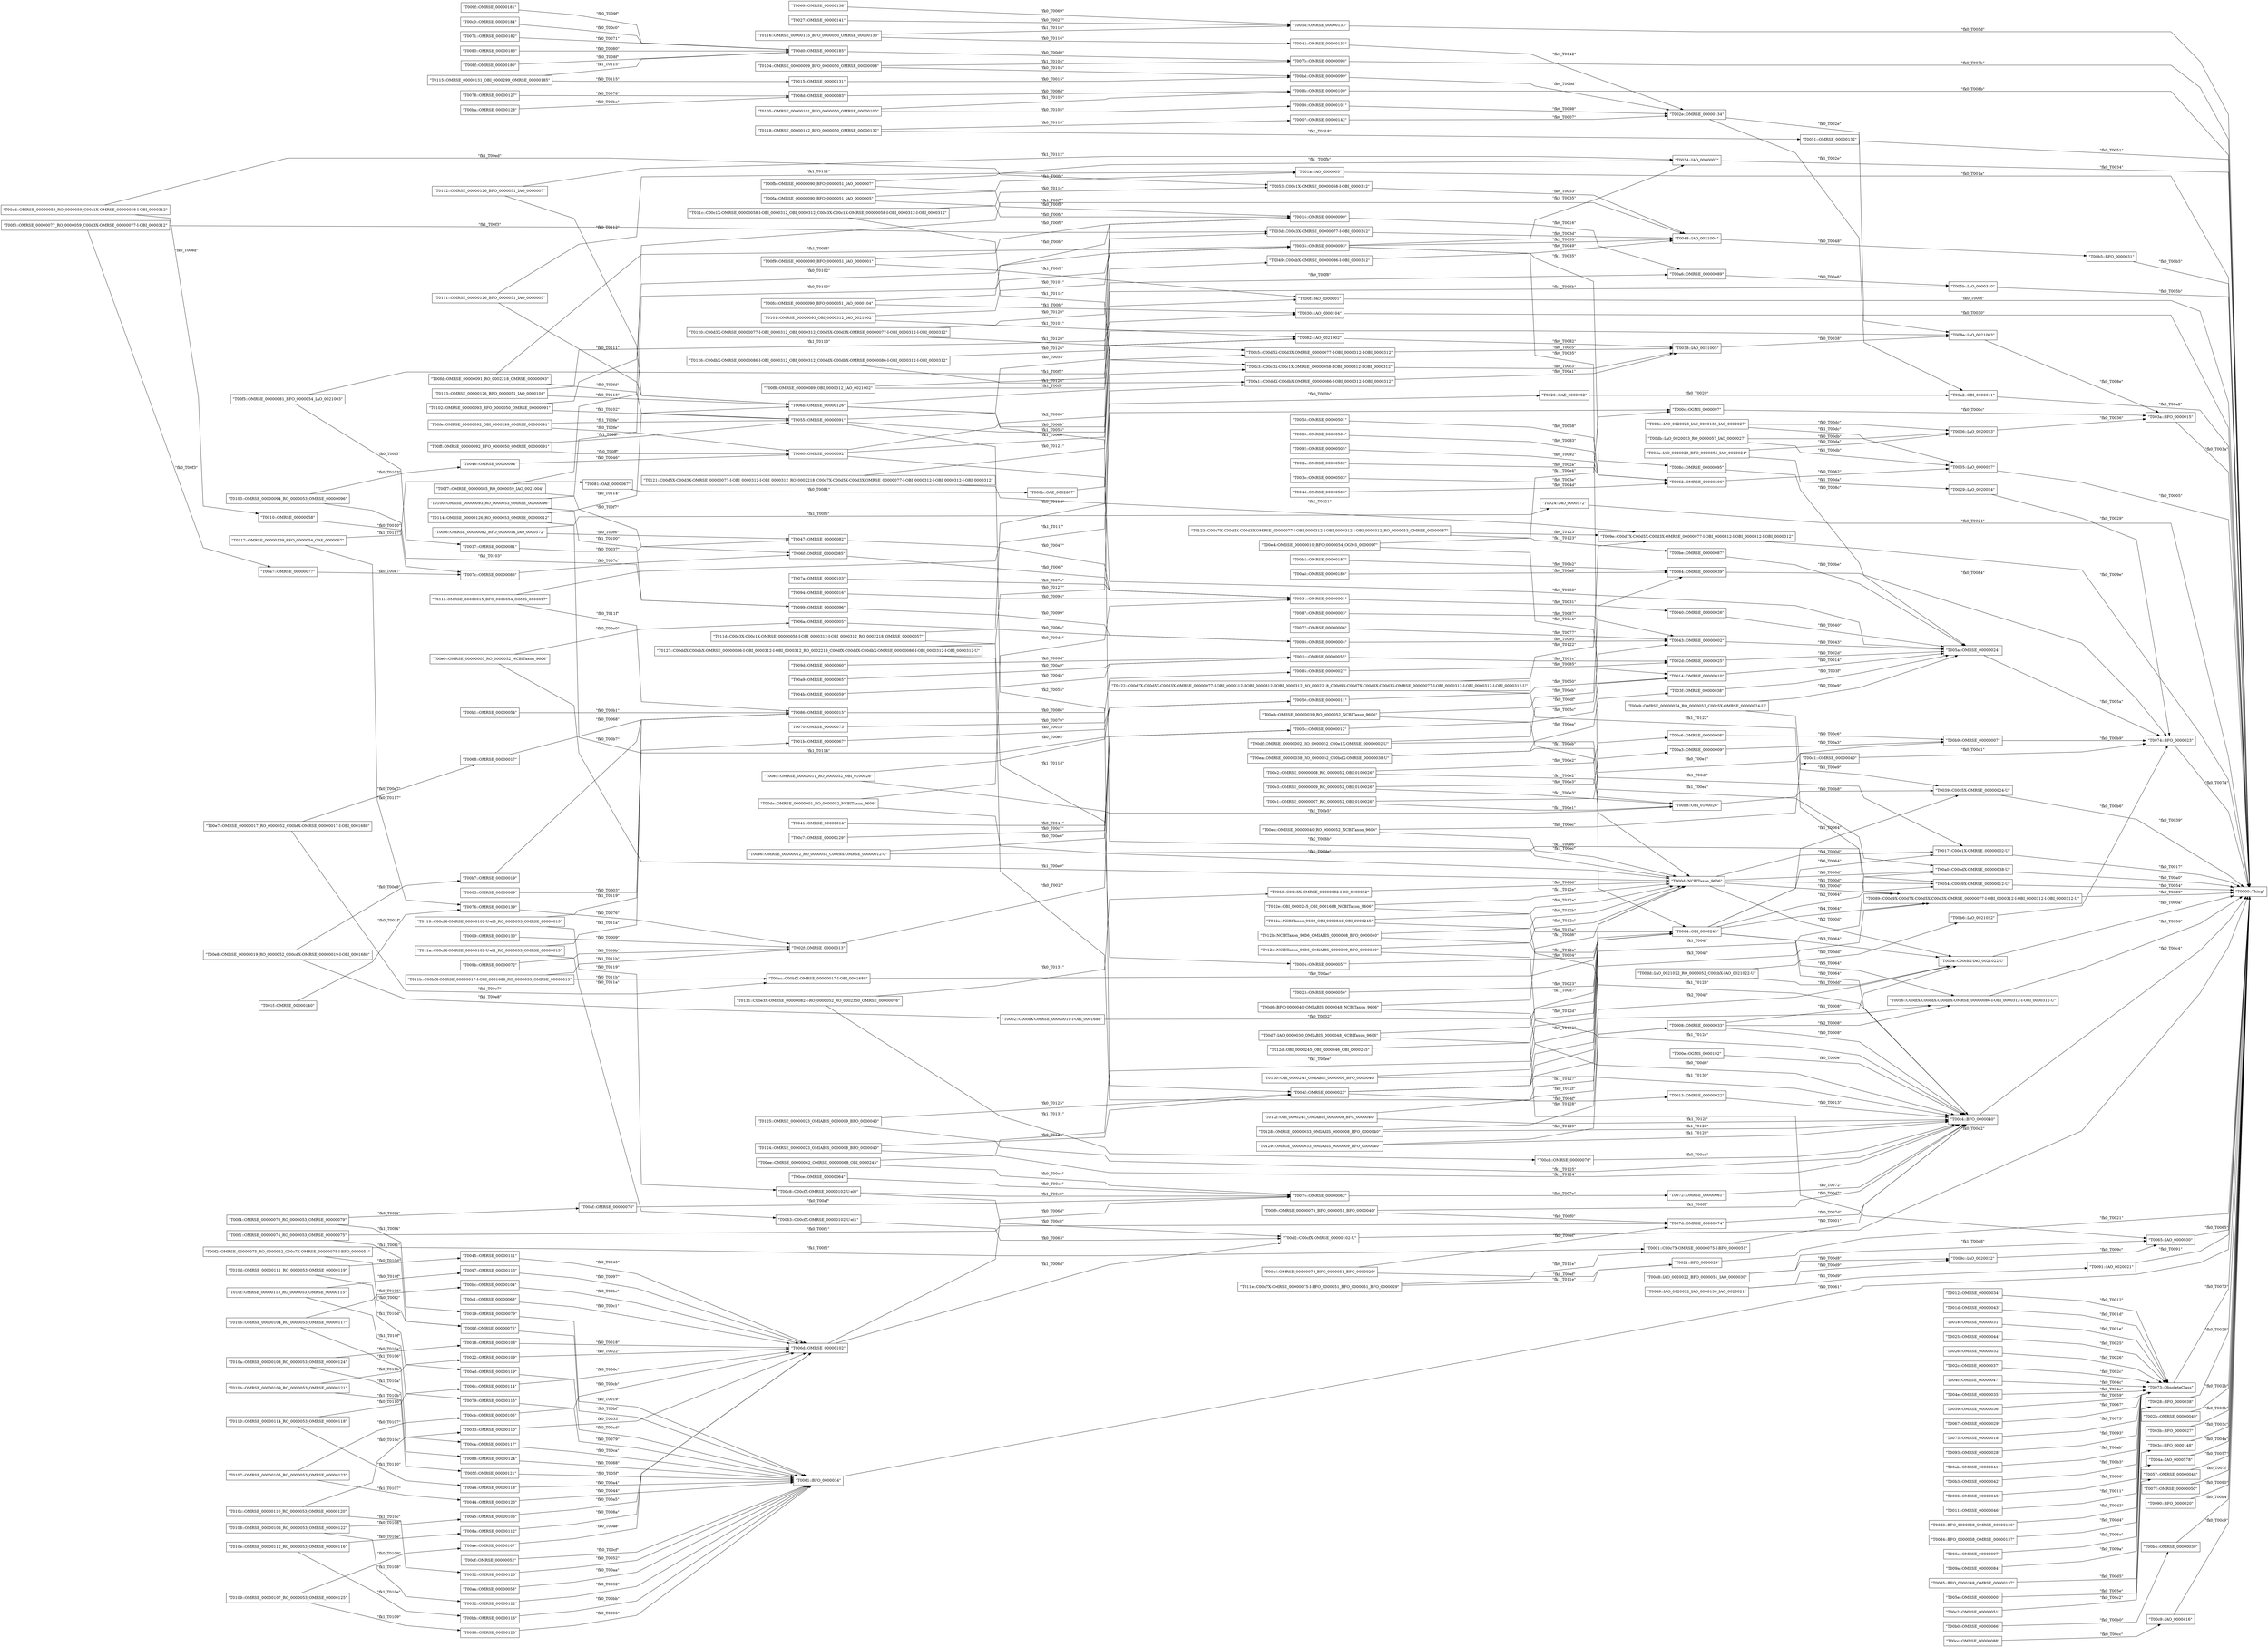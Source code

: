 strict digraph G {
  splines=polyline;
  rankdir=LR;
  "T0000::Thing" [ label="\"T0000::Thing\"" shape="box" ];
  "T0001::C00c7X-OMRSE_00000075-I-BFO_0000051" [ label="\"T0001::C00c7X-OMRSE_00000075-I-BFO_0000051\"" shape="box" ];
  "T00c4::BFO_0000040" [ label="\"T00c4::BFO_0000040\"" shape="box" ];
  "T0002::C00cdX-OMRSE_00000019-I-OBI_0001688" [ label="\"T0002::C00cdX-OMRSE_00000019-I-OBI_0001688\"" shape="box" ];
  "T0064::OBI_0000245" [ label="\"T0064::OBI_0000245\"" shape="box" ];
  "T0003::OMRSE_00000069" [ label="\"T0003::OMRSE_00000069\"" shape="box" ];
  "T001b::OMRSE_00000067" [ label="\"T001b::OMRSE_00000067\"" shape="box" ];
  "T0004::OMRSE_00000057" [ label="\"T0004::OMRSE_00000057\"" shape="box" ];
  "T0005::IAO_0000027" [ label="\"T0005::IAO_0000027\"" shape="box" ];
  "T0006::OMRSE_00000045" [ label="\"T0006::OMRSE_00000045\"" shape="box" ];
  "T0073::ObsoleteClass" [ label="\"T0073::ObsoleteClass\"" shape="box" ];
  "T0007::OMRSE_00000142" [ label="\"T0007::OMRSE_00000142\"" shape="box" ];
  "T002e::OMRSE_00000134" [ label="\"T002e::OMRSE_00000134\"" shape="box" ];
  "T0008::OMRSE_00000033" [ label="\"T0008::OMRSE_00000033\"" shape="box" ];
  "T0056::C00dfX-C00ddX-C00dbX-OMRSE_00000086-I-OBI_0000312-I-OBI_0000312-U" [ label="\"T0056::C00dfX-C00ddX-C00dbX-OMRSE_00000086-I-OBI_0000312-I-OBI_0000312-U\"" shape="box" ];
  "T000a::C00cbX-IAO_0021022-U" [ label="\"T000a::C00cbX-IAO_0021022-U\"" shape="box" ];
  "T0009::OMRSE_00000130" [ label="\"T0009::OMRSE_00000130\"" shape="box" ];
  "T002f::OMRSE_00000013" [ label="\"T002f::OMRSE_00000013\"" shape="box" ];
  "T000b::OAE_0002807" [ label="\"T000b::OAE_0002807\"" shape="box" ];
  "T0020::OAE_0000002" [ label="\"T0020::OAE_0000002\"" shape="box" ];
  "T000c::OGMS_0000097" [ label="\"T000c::OGMS_0000097\"" shape="box" ];
  "T003a::BFO_0000015" [ label="\"T003a::BFO_0000015\"" shape="box" ];
  "T000d::NCBITaxon_9606" [ label="\"T000d::NCBITaxon_9606\"" shape="box" ];
  "T0089::C00d9X-C00d7X-C00d5X-C00d3X-OMRSE_00000077-I-OBI_0000312-I-OBI_0000312-I-OBI_0000312-U" [ label="\"T0089::C00d9X-C00d7X-C00d5X-C00d3X-OMRSE_00000077-I-OBI_0000312-I-OBI_0000312-I-OBI_0000312-U\"" shape="box" ];
  "T00a0::C00bdX-OMRSE_00000038-U" [ label="\"T00a0::C00bdX-OMRSE_00000038-U\"" shape="box" ];
  "T0054::C00c9X-OMRSE_00000012-U" [ label="\"T0054::C00c9X-OMRSE_00000012-U\"" shape="box" ];
  "T0017::C00e1X-OMRSE_00000002-U" [ label="\"T0017::C00e1X-OMRSE_00000002-U\"" shape="box" ];
  "T000e::OGMS_0000102" [ label="\"T000e::OGMS_0000102\"" shape="box" ];
  "T000f::IAO_0000001" [ label="\"T000f::IAO_0000001\"" shape="box" ];
  "T0010::OMRSE_00000058" [ label="\"T0010::OMRSE_00000058\"" shape="box" ];
  "T007c::OMRSE_00000086" [ label="\"T007c::OMRSE_00000086\"" shape="box" ];
  "T0011::OMRSE_00000046" [ label="\"T0011::OMRSE_00000046\"" shape="box" ];
  "T0012::OMRSE_00000034" [ label="\"T0012::OMRSE_00000034\"" shape="box" ];
  "T0013::OMRSE_00000022" [ label="\"T0013::OMRSE_00000022\"" shape="box" ];
  "T0014::OMRSE_00000010" [ label="\"T0014::OMRSE_00000010\"" shape="box" ];
  "T005a::OMRSE_00000024" [ label="\"T005a::OMRSE_00000024\"" shape="box" ];
  "T0015::OMRSE_00000131" [ label="\"T0015::OMRSE_00000131\"" shape="box" ];
  "T00bd::OMRSE_00000099" [ label="\"T00bd::OMRSE_00000099\"" shape="box" ];
  "T0016::OMRSE_00000090" [ label="\"T0016::OMRSE_00000090\"" shape="box" ];
  "T00a6::OMRSE_00000089" [ label="\"T00a6::OMRSE_00000089\"" shape="box" ];
  "T0018::OMRSE_00000108" [ label="\"T0018::OMRSE_00000108\"" shape="box" ];
  "T006d::OMRSE_00000102" [ label="\"T006d::OMRSE_00000102\"" shape="box" ];
  "T0019::OMRSE_00000079" [ label="\"T0019::OMRSE_00000079\"" shape="box" ];
  "T0061::BFO_0000034" [ label="\"T0061::BFO_0000034\"" shape="box" ];
  "T001a::IAO_0000005" [ label="\"T001a::IAO_0000005\"" shape="box" ];
  "T0050::OMRSE_00000011" [ label="\"T0050::OMRSE_00000011\"" shape="box" ];
  "T001c::OMRSE_00000055" [ label="\"T001c::OMRSE_00000055\"" shape="box" ];
  "T002d::OMRSE_00000025" [ label="\"T002d::OMRSE_00000025\"" shape="box" ];
  "T001d::OMRSE_00000043" [ label="\"T001d::OMRSE_00000043\"" shape="box" ];
  "T001e::OMRSE_00000031" [ label="\"T001e::OMRSE_00000031\"" shape="box" ];
  "T001f::OMRSE_00000140" [ label="\"T001f::OMRSE_00000140\"" shape="box" ];
  "T0076::OMRSE_00000139" [ label="\"T0076::OMRSE_00000139\"" shape="box" ];
  "T00a2::OBI_0000011" [ label="\"T00a2::OBI_0000011\"" shape="box" ];
  "T0021::BFO_0000029" [ label="\"T0021::BFO_0000029\"" shape="box" ];
  "T0022::OMRSE_00000109" [ label="\"T0022::OMRSE_00000109\"" shape="box" ];
  "T0023::OMRSE_00000056" [ label="\"T0023::OMRSE_00000056\"" shape="box" ];
  "T0024::IAO_0000572" [ label="\"T0024::IAO_0000572\"" shape="box" ];
  "T0025::OMRSE_00000044" [ label="\"T0025::OMRSE_00000044\"" shape="box" ];
  "T0026::OMRSE_00000032" [ label="\"T0026::OMRSE_00000032\"" shape="box" ];
  "T0027::OMRSE_00000141" [ label="\"T0027::OMRSE_00000141\"" shape="box" ];
  "T005d::OMRSE_00000133" [ label="\"T005d::OMRSE_00000133\"" shape="box" ];
  "T0028::BFO_0000038" [ label="\"T0028::BFO_0000038\"" shape="box" ];
  "T0029::IAO_0020024" [ label="\"T0029::IAO_0020024\"" shape="box" ];
  "T0074::BFO_0000023" [ label="\"T0074::BFO_0000023\"" shape="box" ];
  "T002a::OMRSE_00000502" [ label="\"T002a::OMRSE_00000502\"" shape="box" ];
  "T0062::OMRSE_00000506" [ label="\"T0062::OMRSE_00000506\"" shape="box" ];
  "T002b::OMRSE_00000049" [ label="\"T002b::OMRSE_00000049\"" shape="box" ];
  "T002c::OMRSE_00000037" [ label="\"T002c::OMRSE_00000037\"" shape="box" ];
  "T008e::IAO_0021003" [ label="\"T008e::IAO_0021003\"" shape="box" ];
  "T005c::OMRSE_00000012" [ label="\"T005c::OMRSE_00000012\"" shape="box" ];
  "T0030::IAO_0000104" [ label="\"T0030::IAO_0000104\"" shape="box" ];
  "T0031::OMRSE_00000001" [ label="\"T0031::OMRSE_00000001\"" shape="box" ];
  "T0040::OMRSE_00000026" [ label="\"T0040::OMRSE_00000026\"" shape="box" ];
  "T0032::OMRSE_00000122" [ label="\"T0032::OMRSE_00000122\"" shape="box" ];
  "T0033::OMRSE_00000110" [ label="\"T0033::OMRSE_00000110\"" shape="box" ];
  "T0034::IAO_0000007" [ label="\"T0034::IAO_0000007\"" shape="box" ];
  "T0035::OMRSE_00000093" [ label="\"T0035::OMRSE_00000093\"" shape="box" ];
  "T008c::OMRSE_00000095" [ label="\"T008c::OMRSE_00000095\"" shape="box" ];
  "T0048::IAO_0021004" [ label="\"T0048::IAO_0021004\"" shape="box" ];
  "T0036::IAO_0020023" [ label="\"T0036::IAO_0020023\"" shape="box" ];
  "T0037::OMRSE_00000081" [ label="\"T0037::OMRSE_00000081\"" shape="box" ];
  "T0047::OMRSE_00000082" [ label="\"T0047::OMRSE_00000082\"" shape="box" ];
  "T0038::IAO_0021005" [ label="\"T0038::IAO_0021005\"" shape="box" ];
  "T0039::C00c5X-OMRSE_00000024-U" [ label="\"T0039::C00c5X-OMRSE_00000024-U\"" shape="box" ];
  "T003b::BFO_0000027" [ label="\"T003b::BFO_0000027\"" shape="box" ];
  "T003c::BFO_0000148" [ label="\"T003c::BFO_0000148\"" shape="box" ];
  "T003d::C00d3X-OMRSE_00000077-I-OBI_0000312" [ label="\"T003d::C00d3X-OMRSE_00000077-I-OBI_0000312\"" shape="box" ];
  "T003e::OMRSE_00000503" [ label="\"T003e::OMRSE_00000503\"" shape="box" ];
  "T003f::OMRSE_00000038" [ label="\"T003f::OMRSE_00000038\"" shape="box" ];
  "T0041::OMRSE_00000014" [ label="\"T0041::OMRSE_00000014\"" shape="box" ];
  "T0042::OMRSE_00000135" [ label="\"T0042::OMRSE_00000135\"" shape="box" ];
  "T0043::OMRSE_00000002" [ label="\"T0043::OMRSE_00000002\"" shape="box" ];
  "T0044::OMRSE_00000123" [ label="\"T0044::OMRSE_00000123\"" shape="box" ];
  "T0045::OMRSE_00000111" [ label="\"T0045::OMRSE_00000111\"" shape="box" ];
  "T0046::OMRSE_00000094" [ label="\"T0046::OMRSE_00000094\"" shape="box" ];
  "T0060::OMRSE_00000092" [ label="\"T0060::OMRSE_00000092\"" shape="box" ];
  "T00b5::BFO_0000031" [ label="\"T00b5::BFO_0000031\"" shape="box" ];
  "T0049::C00dbX-OMRSE_00000086-I-OBI_0000312" [ label="\"T0049::C00dbX-OMRSE_00000086-I-OBI_0000312\"" shape="box" ];
  "T004a::IAO_0000578" [ label="\"T004a::IAO_0000578\"" shape="box" ];
  "T004b::OMRSE_00000059" [ label="\"T004b::OMRSE_00000059\"" shape="box" ];
  "T004c::OMRSE_00000047" [ label="\"T004c::OMRSE_00000047\"" shape="box" ];
  "T004d::OMRSE_00000500" [ label="\"T004d::OMRSE_00000500\"" shape="box" ];
  "T004e::OMRSE_00000035" [ label="\"T004e::OMRSE_00000035\"" shape="box" ];
  "T004f::OMRSE_00000023" [ label="\"T004f::OMRSE_00000023\"" shape="box" ];
  "T0051::OMRSE_00000132" [ label="\"T0051::OMRSE_00000132\"" shape="box" ];
  "T0052::OMRSE_00000120" [ label="\"T0052::OMRSE_00000120\"" shape="box" ];
  "T0053::C00c1X-OMRSE_00000058-I-OBI_0000312" [ label="\"T0053::C00c1X-OMRSE_00000058-I-OBI_0000312\"" shape="box" ];
  "T0055::OMRSE_00000091" [ label="\"T0055::OMRSE_00000091\"" shape="box" ];
  "T0082::IAO_0021002" [ label="\"T0082::IAO_0021002\"" shape="box" ];
  "T0057::OMRSE_00000048" [ label="\"T0057::OMRSE_00000048\"" shape="box" ];
  "T0058::OMRSE_00000501" [ label="\"T0058::OMRSE_00000501\"" shape="box" ];
  "T0059::OMRSE_00000036" [ label="\"T0059::OMRSE_00000036\"" shape="box" ];
  "T005b::IAO_0000310" [ label="\"T005b::IAO_0000310\"" shape="box" ];
  "T005e::OMRSE_00000000" [ label="\"T005e::OMRSE_00000000\"" shape="box" ];
  "T005f::OMRSE_00000121" [ label="\"T005f::OMRSE_00000121\"" shape="box" ];
  "T0063::C00cfX-OMRSE_00000102-U-el1" [ label="\"T0063::C00cfX-OMRSE_00000102-U-el1\"" shape="box" ];
  "T00d2::C00cfX-OMRSE_00000102-U" [ label="\"T00d2::C00cfX-OMRSE_00000102-U\"" shape="box" ];
  "T0065::IAO_0000030" [ label="\"T0065::IAO_0000030\"" shape="box" ];
  "T0066::C00e3X-OMRSE_00000082-I-RO_0000052" [ label="\"T0066::C00e3X-OMRSE_00000082-I-RO_0000052\"" shape="box" ];
  "T0067::OMRSE_00000029" [ label="\"T0067::OMRSE_00000029\"" shape="box" ];
  "T0068::OMRSE_00000017" [ label="\"T0068::OMRSE_00000017\"" shape="box" ];
  "T0086::OMRSE_00000015" [ label="\"T0086::OMRSE_00000015\"" shape="box" ];
  "T0069::OMRSE_00000138" [ label="\"T0069::OMRSE_00000138\"" shape="box" ];
  "T006a::OMRSE_00000005" [ label="\"T006a::OMRSE_00000005\"" shape="box" ];
  "T0095::OMRSE_00000004" [ label="\"T0095::OMRSE_00000004\"" shape="box" ];
  "T006b::OMRSE_00000126" [ label="\"T006b::OMRSE_00000126\"" shape="box" ];
  "T006c::OMRSE_00000114" [ label="\"T006c::OMRSE_00000114\"" shape="box" ];
  "T007e::OMRSE_00000062" [ label="\"T007e::OMRSE_00000062\"" shape="box" ];
  "T006e::OMRSE_00000097" [ label="\"T006e::OMRSE_00000097\"" shape="box" ];
  "T006f::OMRSE_00000085" [ label="\"T006f::OMRSE_00000085\"" shape="box" ];
  "T0070::OMRSE_00000073" [ label="\"T0070::OMRSE_00000073\"" shape="box" ];
  "T0071::OMRSE_00000182" [ label="\"T0071::OMRSE_00000182\"" shape="box" ];
  "T00d0::OMRSE_00000185" [ label="\"T00d0::OMRSE_00000185\"" shape="box" ];
  "T0072::OMRSE_00000061" [ label="\"T0072::OMRSE_00000061\"" shape="box" ];
  "T0075::OMRSE_00000018" [ label="\"T0075::OMRSE_00000018\"" shape="box" ];
  "T0077::OMRSE_00000006" [ label="\"T0077::OMRSE_00000006\"" shape="box" ];
  "T0078::OMRSE_00000127" [ label="\"T0078::OMRSE_00000127\"" shape="box" ];
  "T008d::OMRSE_00000083" [ label="\"T008d::OMRSE_00000083\"" shape="box" ];
  "T0079::OMRSE_00000115" [ label="\"T0079::OMRSE_00000115\"" shape="box" ];
  "T007a::OMRSE_00000103" [ label="\"T007a::OMRSE_00000103\"" shape="box" ];
  "T007b::OMRSE_00000098" [ label="\"T007b::OMRSE_00000098\"" shape="box" ];
  "T007d::OMRSE_00000074" [ label="\"T007d::OMRSE_00000074\"" shape="box" ];
  "T007f::OMRSE_00000050" [ label="\"T007f::OMRSE_00000050\"" shape="box" ];
  "T0080::OMRSE_00000183" [ label="\"T0080::OMRSE_00000183\"" shape="box" ];
  "T0081::OAE_0000067" [ label="\"T0081::OAE_0000067\"" shape="box" ];
  "T0083::OMRSE_00000504" [ label="\"T0083::OMRSE_00000504\"" shape="box" ];
  "T0084::OMRSE_00000039" [ label="\"T0084::OMRSE_00000039\"" shape="box" ];
  "T0085::OMRSE_00000027" [ label="\"T0085::OMRSE_00000027\"" shape="box" ];
  "T0087::OMRSE_00000003" [ label="\"T0087::OMRSE_00000003\"" shape="box" ];
  "T0088::OMRSE_00000124" [ label="\"T0088::OMRSE_00000124\"" shape="box" ];
  "T008a::OMRSE_00000112" [ label="\"T008a::OMRSE_00000112\"" shape="box" ];
  "T008b::OMRSE_00000100" [ label="\"T008b::OMRSE_00000100\"" shape="box" ];
  "T008f::OMRSE_00000180" [ label="\"T008f::OMRSE_00000180\"" shape="box" ];
  "T0090::BFO_0000020" [ label="\"T0090::BFO_0000020\"" shape="box" ];
  "T0091::IAO_0020021" [ label="\"T0091::IAO_0020021\"" shape="box" ];
  "T0092::OMRSE_00000505" [ label="\"T0092::OMRSE_00000505\"" shape="box" ];
  "T0093::OMRSE_00000028" [ label="\"T0093::OMRSE_00000028\"" shape="box" ];
  "T0094::OMRSE_00000016" [ label="\"T0094::OMRSE_00000016\"" shape="box" ];
  "T0096::OMRSE_00000125" [ label="\"T0096::OMRSE_00000125\"" shape="box" ];
  "T0097::OMRSE_00000113" [ label="\"T0097::OMRSE_00000113\"" shape="box" ];
  "T0098::OMRSE_00000101" [ label="\"T0098::OMRSE_00000101\"" shape="box" ];
  "T0099::OMRSE_00000096" [ label="\"T0099::OMRSE_00000096\"" shape="box" ];
  "T009a::OMRSE_00000084" [ label="\"T009a::OMRSE_00000084\"" shape="box" ];
  "T009b::OMRSE_00000072" [ label="\"T009b::OMRSE_00000072\"" shape="box" ];
  "T009c::IAO_0020022" [ label="\"T009c::IAO_0020022\"" shape="box" ];
  "T009d::OMRSE_00000060" [ label="\"T009d::OMRSE_00000060\"" shape="box" ];
  "T009e::C00d7X-C00d5X-C00d3X-OMRSE_00000077-I-OBI_0000312-I-OBI_0000312-I-OBI_0000312" [ label="\"T009e::C00d7X-C00d5X-C00d3X-OMRSE_00000077-I-OBI_0000312-I-OBI_0000312-I-OBI_0000312\"" shape="box" ];
  "T009f::OMRSE_00000181" [ label="\"T009f::OMRSE_00000181\"" shape="box" ];
  "T00a1::C00ddX-C00dbX-OMRSE_00000086-I-OBI_0000312-I-OBI_0000312" [ label="\"T00a1::C00ddX-C00dbX-OMRSE_00000086-I-OBI_0000312-I-OBI_0000312\"" shape="box" ];
  "T00a3::OMRSE_00000009" [ label="\"T00a3::OMRSE_00000009\"" shape="box" ];
  "T00b9::OMRSE_00000007" [ label="\"T00b9::OMRSE_00000007\"" shape="box" ];
  "T00a4::OMRSE_00000118" [ label="\"T00a4::OMRSE_00000118\"" shape="box" ];
  "T00a5::OMRSE_00000106" [ label="\"T00a5::OMRSE_00000106\"" shape="box" ];
  "T00a7::OMRSE_00000077" [ label="\"T00a7::OMRSE_00000077\"" shape="box" ];
  "T00a8::OMRSE_00000186" [ label="\"T00a8::OMRSE_00000186\"" shape="box" ];
  "T00a9::OMRSE_00000065" [ label="\"T00a9::OMRSE_00000065\"" shape="box" ];
  "T00aa::OMRSE_00000053" [ label="\"T00aa::OMRSE_00000053\"" shape="box" ];
  "T00ab::OMRSE_00000041" [ label="\"T00ab::OMRSE_00000041\"" shape="box" ];
  "T00ac::C00bfX-OMRSE_00000017-I-OBI_0001688" [ label="\"T00ac::C00bfX-OMRSE_00000017-I-OBI_0001688\"" shape="box" ];
  "T00ad::OMRSE_00000119" [ label="\"T00ad::OMRSE_00000119\"" shape="box" ];
  "T00ae::OMRSE_00000107" [ label="\"T00ae::OMRSE_00000107\"" shape="box" ];
  "T00af::OMRSE_00000078" [ label="\"T00af::OMRSE_00000078\"" shape="box" ];
  "T00b0::OMRSE_00000066" [ label="\"T00b0::OMRSE_00000066\"" shape="box" ];
  "T00b4::OMRSE_00000030" [ label="\"T00b4::OMRSE_00000030\"" shape="box" ];
  "T00b1::OMRSE_00000054" [ label="\"T00b1::OMRSE_00000054\"" shape="box" ];
  "T00b2::OMRSE_00000187" [ label="\"T00b2::OMRSE_00000187\"" shape="box" ];
  "T00b3::OMRSE_00000042" [ label="\"T00b3::OMRSE_00000042\"" shape="box" ];
  "T00b6::IAO_0021022" [ label="\"T00b6::IAO_0021022\"" shape="box" ];
  "T00b7::OMRSE_00000019" [ label="\"T00b7::OMRSE_00000019\"" shape="box" ];
  "T00b8::OBI_0100026" [ label="\"T00b8::OBI_0100026\"" shape="box" ];
  "T00ba::OMRSE_00000128" [ label="\"T00ba::OMRSE_00000128\"" shape="box" ];
  "T00bb::OMRSE_00000116" [ label="\"T00bb::OMRSE_00000116\"" shape="box" ];
  "T00bc::OMRSE_00000104" [ label="\"T00bc::OMRSE_00000104\"" shape="box" ];
  "T00be::OMRSE_00000087" [ label="\"T00be::OMRSE_00000087\"" shape="box" ];
  "T00bf::OMRSE_00000075" [ label="\"T00bf::OMRSE_00000075\"" shape="box" ];
  "T00c0::OMRSE_00000184" [ label="\"T00c0::OMRSE_00000184\"" shape="box" ];
  "T00c1::OMRSE_00000063" [ label="\"T00c1::OMRSE_00000063\"" shape="box" ];
  "T00c2::OMRSE_00000051" [ label="\"T00c2::OMRSE_00000051\"" shape="box" ];
  "T00c3::C00c3X-C00c1X-OMRSE_00000058-I-OBI_0000312-I-OBI_0000312" [ label="\"T00c3::C00c3X-C00c1X-OMRSE_00000058-I-OBI_0000312-I-OBI_0000312\"" shape="box" ];
  "T00c5::C00d5X-C00d3X-OMRSE_00000077-I-OBI_0000312-I-OBI_0000312" [ label="\"T00c5::C00d5X-C00d3X-OMRSE_00000077-I-OBI_0000312-I-OBI_0000312\"" shape="box" ];
  "T00c6::OMRSE_00000008" [ label="\"T00c6::OMRSE_00000008\"" shape="box" ];
  "T00c7::OMRSE_00000129" [ label="\"T00c7::OMRSE_00000129\"" shape="box" ];
  "T00c8::C00cfX-OMRSE_00000102-U-el0" [ label="\"T00c8::C00cfX-OMRSE_00000102-U-el0\"" shape="box" ];
  "T00c9::IAO_0000416" [ label="\"T00c9::IAO_0000416\"" shape="box" ];
  "T00ca::OMRSE_00000117" [ label="\"T00ca::OMRSE_00000117\"" shape="box" ];
  "T00cb::OMRSE_00000105" [ label="\"T00cb::OMRSE_00000105\"" shape="box" ];
  "T00cc::OMRSE_00000088" [ label="\"T00cc::OMRSE_00000088\"" shape="box" ];
  "T00cd::OMRSE_00000076" [ label="\"T00cd::OMRSE_00000076\"" shape="box" ];
  "T00ce::OMRSE_00000064" [ label="\"T00ce::OMRSE_00000064\"" shape="box" ];
  "T00cf::OMRSE_00000052" [ label="\"T00cf::OMRSE_00000052\"" shape="box" ];
  "T00d1::OMRSE_00000040" [ label="\"T00d1::OMRSE_00000040\"" shape="box" ];
  "T00d3::BFO_0000038_OMRSE_00000136" [ label="\"T00d3::BFO_0000038_OMRSE_00000136\"" shape="box" ];
  "T00d4::BFO_0000038_OMRSE_00000137" [ label="\"T00d4::BFO_0000038_OMRSE_00000137\"" shape="box" ];
  "T00d5::BFO_0000148_OMRSE_00000137" [ label="\"T00d5::BFO_0000148_OMRSE_00000137\"" shape="box" ];
  "T00d6::BFO_0000040_OMIABIS_0000048_NCBITaxon_9606" [ label="\"T00d6::BFO_0000040_OMIABIS_0000048_NCBITaxon_9606\"" shape="box" ];
  "T00d7::IAO_0000030_OMIABIS_0000048_NCBITaxon_9606" [ label="\"T00d7::IAO_0000030_OMIABIS_0000048_NCBITaxon_9606\"" shape="box" ];
  "T00d8::IAO_0020022_BFO_0000051_IAO_0000030" [ label="\"T00d8::IAO_0020022_BFO_0000051_IAO_0000030\"" shape="box" ];
  "T00d9::IAO_0020022_IAO_0000136_IAO_0020021" [ label="\"T00d9::IAO_0020022_IAO_0000136_IAO_0020021\"" shape="box" ];
  "T00da::IAO_0020023_BFO_0000055_IAO_0020024" [ label="\"T00da::IAO_0020023_BFO_0000055_IAO_0020024\"" shape="box" ];
  "T00db::IAO_0020023_RO_0000057_IAO_0000027" [ label="\"T00db::IAO_0020023_RO_0000057_IAO_0000027\"" shape="box" ];
  "T00dc::IAO_0020023_IAO_0000136_IAO_0000027" [ label="\"T00dc::IAO_0020023_IAO_0000136_IAO_0000027\"" shape="box" ];
  "T00dd::IAO_0021022_RO_0000052_C00cbX-IAO_0021022-U" [ label="\"T00dd::IAO_0021022_RO_0000052_C00cbX-IAO_0021022-U\"" shape="box" ];
  "T00de::OMRSE_00000001_RO_0000052_NCBITaxon_9606" [ label="\"T00de::OMRSE_00000001_RO_0000052_NCBITaxon_9606\"" shape="box" ];
  "T00df::OMRSE_00000002_RO_0000052_C00e1X-OMRSE_00000002-U" [ label="\"T00df::OMRSE_00000002_RO_0000052_C00e1X-OMRSE_00000002-U\"" shape="box" ];
  "T00e0::OMRSE_00000005_RO_0000052_NCBITaxon_9606" [ label="\"T00e0::OMRSE_00000005_RO_0000052_NCBITaxon_9606\"" shape="box" ];
  "T00e1::OMRSE_00000007_RO_0000052_OBI_0100026" [ label="\"T00e1::OMRSE_00000007_RO_0000052_OBI_0100026\"" shape="box" ];
  "T00e2::OMRSE_00000008_RO_0000052_OBI_0100026" [ label="\"T00e2::OMRSE_00000008_RO_0000052_OBI_0100026\"" shape="box" ];
  "T00e3::OMRSE_00000009_RO_0000052_OBI_0100026" [ label="\"T00e3::OMRSE_00000009_RO_0000052_OBI_0100026\"" shape="box" ];
  "T00e4::OMRSE_00000010_BFO_0000054_OGMS_0000097" [ label="\"T00e4::OMRSE_00000010_BFO_0000054_OGMS_0000097\"" shape="box" ];
  "T00e5::OMRSE_00000011_RO_0000052_OBI_0100026" [ label="\"T00e5::OMRSE_00000011_RO_0000052_OBI_0100026\"" shape="box" ];
  "T00e6::OMRSE_00000012_RO_0000052_C00c9X-OMRSE_00000012-U" [ label="\"T00e6::OMRSE_00000012_RO_0000052_C00c9X-OMRSE_00000012-U\"" shape="box" ];
  "T00e7::OMRSE_00000017_RO_0000052_C00bfX-OMRSE_00000017-I-OBI_0001688" [ label="\"T00e7::OMRSE_00000017_RO_0000052_C00bfX-OMRSE_00000017-I-OBI_0001688\"" shape="box" ];
  "T00e8::OMRSE_00000019_RO_0000052_C00cdX-OMRSE_00000019-I-OBI_0001688" [ label="\"T00e8::OMRSE_00000019_RO_0000052_C00cdX-OMRSE_00000019-I-OBI_0001688\"" shape="box" ];
  "T00e9::OMRSE_00000024_RO_0000052_C00c5X-OMRSE_00000024-U" [ label="\"T00e9::OMRSE_00000024_RO_0000052_C00c5X-OMRSE_00000024-U\"" shape="box" ];
  "T00ea::OMRSE_00000038_RO_0000052_C00bdX-OMRSE_00000038-U" [ label="\"T00ea::OMRSE_00000038_RO_0000052_C00bdX-OMRSE_00000038-U\"" shape="box" ];
  "T00eb::OMRSE_00000039_RO_0000052_NCBITaxon_9606" [ label="\"T00eb::OMRSE_00000039_RO_0000052_NCBITaxon_9606\"" shape="box" ];
  "T00ec::OMRSE_00000040_RO_0000052_NCBITaxon_9606" [ label="\"T00ec::OMRSE_00000040_RO_0000052_NCBITaxon_9606\"" shape="box" ];
  "T00ed::OMRSE_00000058_RO_0000059_C00c1X-OMRSE_00000058-I-OBI_0000312" [ label="\"T00ed::OMRSE_00000058_RO_0000059_C00c1X-OMRSE_00000058-I-OBI_0000312\"" shape="box" ];
  "T00ee::OMRSE_00000062_OMRSE_00000068_OBI_0000245" [ label="\"T00ee::OMRSE_00000062_OMRSE_00000068_OBI_0000245\"" shape="box" ];
  "T00ef::OMRSE_00000074_BFO_0000051_BFO_0000029" [ label="\"T00ef::OMRSE_00000074_BFO_0000051_BFO_0000029\"" shape="box" ];
  "T00f0::OMRSE_00000074_BFO_0000051_BFO_0000040" [ label="\"T00f0::OMRSE_00000074_BFO_0000051_BFO_0000040\"" shape="box" ];
  "T00f1::OMRSE_00000074_RO_0000053_OMRSE_00000075" [ label="\"T00f1::OMRSE_00000074_RO_0000053_OMRSE_00000075\"" shape="box" ];
  "T00f2::OMRSE_00000075_RO_0000052_C00c7X-OMRSE_00000075-I-BFO_0000051" [ label="\"T00f2::OMRSE_00000075_RO_0000052_C00c7X-OMRSE_00000075-I-BFO_0000051\"" shape="box" ];
  "T00f3::OMRSE_00000077_RO_0000059_C00d3X-OMRSE_00000077-I-OBI_0000312" [ label="\"T00f3::OMRSE_00000077_RO_0000059_C00d3X-OMRSE_00000077-I-OBI_0000312\"" shape="box" ];
  "T00f4::OMRSE_00000078_RO_0000053_OMRSE_00000079" [ label="\"T00f4::OMRSE_00000078_RO_0000053_OMRSE_00000079\"" shape="box" ];
  "T00f5::OMRSE_00000081_BFO_0000054_IAO_0021003" [ label="\"T00f5::OMRSE_00000081_BFO_0000054_IAO_0021003\"" shape="box" ];
  "T00f6::OMRSE_00000082_BFO_0000054_IAO_0000572" [ label="\"T00f6::OMRSE_00000082_BFO_0000054_IAO_0000572\"" shape="box" ];
  "T00f7::OMRSE_00000085_RO_0000059_IAO_0021004" [ label="\"T00f7::OMRSE_00000085_RO_0000059_IAO_0021004\"" shape="box" ];
  "T00f8::OMRSE_00000089_OBI_0000312_IAO_0021002" [ label="\"T00f8::OMRSE_00000089_OBI_0000312_IAO_0021002\"" shape="box" ];
  "T00f9::OMRSE_00000090_BFO_0000051_IAO_0000001" [ label="\"T00f9::OMRSE_00000090_BFO_0000051_IAO_0000001\"" shape="box" ];
  "T00fa::OMRSE_00000090_BFO_0000051_IAO_0000005" [ label="\"T00fa::OMRSE_00000090_BFO_0000051_IAO_0000005\"" shape="box" ];
  "T00fb::OMRSE_00000090_BFO_0000051_IAO_0000007" [ label="\"T00fb::OMRSE_00000090_BFO_0000051_IAO_0000007\"" shape="box" ];
  "T00fc::OMRSE_00000090_BFO_0000051_IAO_0000104" [ label="\"T00fc::OMRSE_00000090_BFO_0000051_IAO_0000104\"" shape="box" ];
  "T00fd::OMRSE_00000091_RO_0002218_OMRSE_00000093" [ label="\"T00fd::OMRSE_00000091_RO_0002218_OMRSE_00000093\"" shape="box" ];
  "T00fe::OMRSE_00000092_OBI_0000299_OMRSE_00000091" [ label="\"T00fe::OMRSE_00000092_OBI_0000299_OMRSE_00000091\"" shape="box" ];
  "T00ff::OMRSE_00000092_BFO_0000050_OMRSE_00000091" [ label="\"T00ff::OMRSE_00000092_BFO_0000050_OMRSE_00000091\"" shape="box" ];
  "T0100::OMRSE_00000093_RO_0000053_OMRSE_00000096" [ label="\"T0100::OMRSE_00000093_RO_0000053_OMRSE_00000096\"" shape="box" ];
  "T0101::OMRSE_00000093_OBI_0000312_IAO_0021002" [ label="\"T0101::OMRSE_00000093_OBI_0000312_IAO_0021002\"" shape="box" ];
  "T0102::OMRSE_00000093_BFO_0000050_OMRSE_00000091" [ label="\"T0102::OMRSE_00000093_BFO_0000050_OMRSE_00000091\"" shape="box" ];
  "T0103::OMRSE_00000094_RO_0000053_OMRSE_00000096" [ label="\"T0103::OMRSE_00000094_RO_0000053_OMRSE_00000096\"" shape="box" ];
  "T0104::OMRSE_00000099_BFO_0000050_OMRSE_00000098" [ label="\"T0104::OMRSE_00000099_BFO_0000050_OMRSE_00000098\"" shape="box" ];
  "T0105::OMRSE_00000101_BFO_0000050_OMRSE_00000100" [ label="\"T0105::OMRSE_00000101_BFO_0000050_OMRSE_00000100\"" shape="box" ];
  "T0106::OMRSE_00000104_RO_0000053_OMRSE_00000117" [ label="\"T0106::OMRSE_00000104_RO_0000053_OMRSE_00000117\"" shape="box" ];
  "T0107::OMRSE_00000105_RO_0000053_OMRSE_00000123" [ label="\"T0107::OMRSE_00000105_RO_0000053_OMRSE_00000123\"" shape="box" ];
  "T0108::OMRSE_00000106_RO_0000053_OMRSE_00000122" [ label="\"T0108::OMRSE_00000106_RO_0000053_OMRSE_00000122\"" shape="box" ];
  "T0109::OMRSE_00000107_RO_0000053_OMRSE_00000125" [ label="\"T0109::OMRSE_00000107_RO_0000053_OMRSE_00000125\"" shape="box" ];
  "T010a::OMRSE_00000108_RO_0000053_OMRSE_00000124" [ label="\"T010a::OMRSE_00000108_RO_0000053_OMRSE_00000124\"" shape="box" ];
  "T010b::OMRSE_00000109_RO_0000053_OMRSE_00000121" [ label="\"T010b::OMRSE_00000109_RO_0000053_OMRSE_00000121\"" shape="box" ];
  "T010c::OMRSE_00000110_RO_0000053_OMRSE_00000120" [ label="\"T010c::OMRSE_00000110_RO_0000053_OMRSE_00000120\"" shape="box" ];
  "T010d::OMRSE_00000111_RO_0000053_OMRSE_00000119" [ label="\"T010d::OMRSE_00000111_RO_0000053_OMRSE_00000119\"" shape="box" ];
  "T010e::OMRSE_00000112_RO_0000053_OMRSE_00000116" [ label="\"T010e::OMRSE_00000112_RO_0000053_OMRSE_00000116\"" shape="box" ];
  "T010f::OMRSE_00000113_RO_0000053_OMRSE_00000115" [ label="\"T010f::OMRSE_00000113_RO_0000053_OMRSE_00000115\"" shape="box" ];
  "T0110::OMRSE_00000114_RO_0000053_OMRSE_00000118" [ label="\"T0110::OMRSE_00000114_RO_0000053_OMRSE_00000118\"" shape="box" ];
  "T0111::OMRSE_00000126_BFO_0000051_IAO_0000005" [ label="\"T0111::OMRSE_00000126_BFO_0000051_IAO_0000005\"" shape="box" ];
  "T0112::OMRSE_00000126_BFO_0000051_IAO_0000007" [ label="\"T0112::OMRSE_00000126_BFO_0000051_IAO_0000007\"" shape="box" ];
  "T0113::OMRSE_00000126_BFO_0000051_IAO_0000104" [ label="\"T0113::OMRSE_00000126_BFO_0000051_IAO_0000104\"" shape="box" ];
  "T0114::OMRSE_00000126_RO_0000053_OMRSE_00000012" [ label="\"T0114::OMRSE_00000126_RO_0000053_OMRSE_00000012\"" shape="box" ];
  "T0115::OMRSE_00000131_OBI_0000299_OMRSE_00000185" [ label="\"T0115::OMRSE_00000131_OBI_0000299_OMRSE_00000185\"" shape="box" ];
  "T0116::OMRSE_00000135_BFO_0000050_OMRSE_00000133" [ label="\"T0116::OMRSE_00000135_BFO_0000050_OMRSE_00000133\"" shape="box" ];
  "T0117::OMRSE_00000139_BFO_0000054_OAE_0000067" [ label="\"T0117::OMRSE_00000139_BFO_0000054_OAE_0000067\"" shape="box" ];
  "T0118::OMRSE_00000142_BFO_0000050_OMRSE_00000132" [ label="\"T0118::OMRSE_00000142_BFO_0000050_OMRSE_00000132\"" shape="box" ];
  "T0119::C00cfX-OMRSE_00000102-U-el0_RO_0000053_OMRSE_00000015" [ label="\"T0119::C00cfX-OMRSE_00000102-U-el0_RO_0000053_OMRSE_00000015\"" shape="box" ];
  "T011a::C00cfX-OMRSE_00000102-U-el1_RO_0000053_OMRSE_00000015" [ label="\"T011a::C00cfX-OMRSE_00000102-U-el1_RO_0000053_OMRSE_00000015\"" shape="box" ];
  "T011b::C00bfX-OMRSE_00000017-I-OBI_0001688_RO_0000053_OMRSE_00000013" [ label="\"T011b::C00bfX-OMRSE_00000017-I-OBI_0001688_RO_0000053_OMRSE_00000013\"" shape="box" ];
  "T011c::C00c1X-OMRSE_00000058-I-OBI_0000312_OBI_0000312_C00c3X-C00c1X-OMRSE_00000058-I-OBI_0000312-I-OBI_0000312" [ label="\"T011c::C00c1X-OMRSE_00000058-I-OBI_0000312_OBI_0000312_C00c3X-C00c1X-OMRSE_00000058-I-OBI_0000312-I-OBI_0000312\"" shape="box" ];
  "T011d::C00c3X-C00c1X-OMRSE_00000058-I-OBI_0000312-I-OBI_0000312_RO_0002218_OMRSE_00000057" [ label="\"T011d::C00c3X-C00c1X-OMRSE_00000058-I-OBI_0000312-I-OBI_0000312_RO_0002218_OMRSE_00000057\"" shape="box" ];
  "T011e::C00c7X-OMRSE_00000075-I-BFO_0000051_BFO_0000051_BFO_0000029" [ label="\"T011e::C00c7X-OMRSE_00000075-I-BFO_0000051_BFO_0000051_BFO_0000029\"" shape="box" ];
  "T011f::OMRSE_00000015_BFO_0000054_OGMS_0000097" [ label="\"T011f::OMRSE_00000015_BFO_0000054_OGMS_0000097\"" shape="box" ];
  "T0120::C00d3X-OMRSE_00000077-I-OBI_0000312_OBI_0000312_C00d5X-C00d3X-OMRSE_00000077-I-OBI_0000312-I-OBI_0000312" [ label="\"T0120::C00d3X-OMRSE_00000077-I-OBI_0000312_OBI_0000312_C00d5X-C00d3X-OMRSE_00000077-I-OBI_0000312-I-OBI_0000312\"" shape="box" ];
  "T0121::C00d5X-C00d3X-OMRSE_00000077-I-OBI_0000312-I-OBI_0000312_RO_0002218_C00d7X-C00d5X-C00d3X-OMRSE_00000077-I-OBI_0000312-I-OBI_0000312-I-OBI_0000312" [ label="\"T0121::C00d5X-C00d3X-OMRSE_00000077-I-OBI_0000312-I-OBI_0000312_RO_0002218_C00d7X-C00d5X-C00d3X-OMRSE_00000077-I-OBI_0000312-I-OBI_0000312-I-OBI_0000312\"" shape="box" ];
  "T0122::C00d7X-C00d5X-C00d3X-OMRSE_00000077-I-OBI_0000312-I-OBI_0000312-I-OBI_0000312_RO_0002218_C00d9X-C00d7X-C00d5X-C00d3X-OMRSE_00000077-I-OBI_0000312-I-OBI_0000312-I-OBI_0000312-U" [ label="\"T0122::C00d7X-C00d5X-C00d3X-OMRSE_00000077-I-OBI_0000312-I-OBI_0000312-I-OBI_0000312_RO_0002218_C00d9X-C00d7X-C00d5X-C00d3X-OMRSE_00000077-I-OBI_0000312-I-OBI_0000312-I-OBI_0000312-U\"" shape="box" ];
  "T0123::C00d7X-C00d5X-C00d3X-OMRSE_00000077-I-OBI_0000312-I-OBI_0000312-I-OBI_0000312_RO_0000053_OMRSE_00000087" [ label="\"T0123::C00d7X-C00d5X-C00d3X-OMRSE_00000077-I-OBI_0000312-I-OBI_0000312-I-OBI_0000312_RO_0000053_OMRSE_00000087\"" shape="box" ];
  "T0124::OMRSE_00000023_OMIABIS_0000008_BFO_0000040" [ label="\"T0124::OMRSE_00000023_OMIABIS_0000008_BFO_0000040\"" shape="box" ];
  "T0125::OMRSE_00000023_OMIABIS_0000009_BFO_0000040" [ label="\"T0125::OMRSE_00000023_OMIABIS_0000009_BFO_0000040\"" shape="box" ];
  "T0126::C00dbX-OMRSE_00000086-I-OBI_0000312_OBI_0000312_C00ddX-C00dbX-OMRSE_00000086-I-OBI_0000312-I-OBI_0000312" [ label="\"T0126::C00dbX-OMRSE_00000086-I-OBI_0000312_OBI_0000312_C00ddX-C00dbX-OMRSE_00000086-I-OBI_0000312-I-OBI_0000312\"" shape="box" ];
  "T0127::C00ddX-C00dbX-OMRSE_00000086-I-OBI_0000312-I-OBI_0000312_RO_0002218_C00dfX-C00ddX-C00dbX-OMRSE_00000086-I-OBI_0000312-I-OBI_0000312-U" [ label="\"T0127::C00ddX-C00dbX-OMRSE_00000086-I-OBI_0000312-I-OBI_0000312_RO_0002218_C00dfX-C00ddX-C00dbX-OMRSE_00000086-I-OBI_0000312-I-OBI_0000312-U\"" shape="box" ];
  "T0128::OMRSE_00000033_OMIABIS_0000008_BFO_0000040" [ label="\"T0128::OMRSE_00000033_OMIABIS_0000008_BFO_0000040\"" shape="box" ];
  "T0129::OMRSE_00000033_OMIABIS_0000009_BFO_0000040" [ label="\"T0129::OMRSE_00000033_OMIABIS_0000009_BFO_0000040\"" shape="box" ];
  "T012a::NCBITaxon_9606_OBI_0000846_OBI_0000245" [ label="\"T012a::NCBITaxon_9606_OBI_0000846_OBI_0000245\"" shape="box" ];
  "T012b::NCBITaxon_9606_OMIABIS_0000008_BFO_0000040" [ label="\"T012b::NCBITaxon_9606_OMIABIS_0000008_BFO_0000040\"" shape="box" ];
  "T012c::NCBITaxon_9606_OMIABIS_0000009_BFO_0000040" [ label="\"T012c::NCBITaxon_9606_OMIABIS_0000009_BFO_0000040\"" shape="box" ];
  "T012d::OBI_0000245_OBI_0000846_OBI_0000245" [ label="\"T012d::OBI_0000245_OBI_0000846_OBI_0000245\"" shape="box" ];
  "T012e::OBI_0000245_OBI_0001688_NCBITaxon_9606" [ label="\"T012e::OBI_0000245_OBI_0001688_NCBITaxon_9606\"" shape="box" ];
  "T012f::OBI_0000245_OMIABIS_0000008_BFO_0000040" [ label="\"T012f::OBI_0000245_OMIABIS_0000008_BFO_0000040\"" shape="box" ];
  "T0130::OBI_0000245_OMIABIS_0000009_BFO_0000040" [ label="\"T0130::OBI_0000245_OMIABIS_0000009_BFO_0000040\"" shape="box" ];
  "T0131::C00e3X-OMRSE_00000082-I-RO_0000052_RO_0002350_OMRSE_00000076" [ label="\"T0131::C00e3X-OMRSE_00000082-I-RO_0000052_RO_0002350_OMRSE_00000076\"" shape="box" ];
  "T0001::C00c7X-OMRSE_00000075-I-BFO_0000051" -> "T00c4::BFO_0000040" [ label="\"fk0_T0001\"" ];
  "T0002::C00cdX-OMRSE_00000019-I-OBI_0001688" -> "T0064::OBI_0000245" [ label="\"fk0_T0002\"" ];
  "T0003::OMRSE_00000069" -> "T001b::OMRSE_00000067" [ label="\"fk0_T0003\"" ];
  "T0004::OMRSE_00000057" -> "T0064::OBI_0000245" [ label="\"fk0_T0004\"" ];
  "T0005::IAO_0000027" -> "T0000::Thing" [ label="\"fk0_T0005\"" ];
  "T0006::OMRSE_00000045" -> "T0073::ObsoleteClass" [ label="\"fk0_T0006\"" ];
  "T0007::OMRSE_00000142" -> "T002e::OMRSE_00000134" [ label="\"fk0_T0007\"" ];
  "T0008::OMRSE_00000033" -> "T0056::C00dfX-C00ddX-C00dbX-OMRSE_00000086-I-OBI_0000312-I-OBI_0000312-U" [ label="\"fk2_T0008\"" ];
  "T0008::OMRSE_00000033" -> "T00c4::BFO_0000040" [ label="\"fk0_T0008\"" ];
  "T0008::OMRSE_00000033" -> "T000a::C00cbX-IAO_0021022-U" [ label="\"fk1_T0008\"" ];
  "T0009::OMRSE_00000130" -> "T002f::OMRSE_00000013" [ label="\"fk0_T0009\"" ];
  "T000a::C00cbX-IAO_0021022-U" -> "T0000::Thing" [ label="\"fk0_T000a\"" ];
  "T000b::OAE_0002807" -> "T0020::OAE_0000002" [ label="\"fk0_T000b\"" ];
  "T000c::OGMS_0000097" -> "T003a::BFO_0000015" [ label="\"fk0_T000c\"" ];
  "T000d::NCBITaxon_9606" -> "T000a::C00cbX-IAO_0021022-U" [ label="\"fk2_T000d\"" ];
  "T000d::NCBITaxon_9606" -> "T0089::C00d9X-C00d7X-C00d5X-C00d3X-OMRSE_00000077-I-OBI_0000312-I-OBI_0000312-I-OBI_0000312-U" [ label="\"fk3_T000d\"" ];
  "T000d::NCBITaxon_9606" -> "T00a0::C00bdX-OMRSE_00000038-U" [ label="\"fk0_T000d\"" ];
  "T000d::NCBITaxon_9606" -> "T0054::C00c9X-OMRSE_00000012-U" [ label="\"fk1_T000d\"" ];
  "T000d::NCBITaxon_9606" -> "T0017::C00e1X-OMRSE_00000002-U" [ label="\"fk4_T000d\"" ];
  "T000e::OGMS_0000102" -> "T00c4::BFO_0000040" [ label="\"fk0_T000e\"" ];
  "T000f::IAO_0000001" -> "T0000::Thing" [ label="\"fk0_T000f\"" ];
  "T0010::OMRSE_00000058" -> "T007c::OMRSE_00000086" [ label="\"fk0_T0010\"" ];
  "T0011::OMRSE_00000046" -> "T0073::ObsoleteClass" [ label="\"fk0_T0011\"" ];
  "T0012::OMRSE_00000034" -> "T0073::ObsoleteClass" [ label="\"fk0_T0012\"" ];
  "T0013::OMRSE_00000022" -> "T00c4::BFO_0000040" [ label="\"fk0_T0013\"" ];
  "T0014::OMRSE_00000010" -> "T005a::OMRSE_00000024" [ label="\"fk0_T0014\"" ];
  "T0015::OMRSE_00000131" -> "T00bd::OMRSE_00000099" [ label="\"fk0_T0015\"" ];
  "T0016::OMRSE_00000090" -> "T00a6::OMRSE_00000089" [ label="\"fk0_T0016\"" ];
  "T0017::C00e1X-OMRSE_00000002-U" -> "T0000::Thing" [ label="\"fk0_T0017\"" ];
  "T0018::OMRSE_00000108" -> "T006d::OMRSE_00000102" [ label="\"fk0_T0018\"" ];
  "T0019::OMRSE_00000079" -> "T0061::BFO_0000034" [ label="\"fk0_T0019\"" ];
  "T001a::IAO_0000005" -> "T0000::Thing" [ label="\"fk0_T001a\"" ];
  "T001b::OMRSE_00000067" -> "T0050::OMRSE_00000011" [ label="\"fk0_T001b\"" ];
  "T001c::OMRSE_00000055" -> "T002d::OMRSE_00000025" [ label="\"fk0_T001c\"" ];
  "T001d::OMRSE_00000043" -> "T0073::ObsoleteClass" [ label="\"fk0_T001d\"" ];
  "T001e::OMRSE_00000031" -> "T0073::ObsoleteClass" [ label="\"fk0_T001e\"" ];
  "T001f::OMRSE_00000140" -> "T0076::OMRSE_00000139" [ label="\"fk0_T001f\"" ];
  "T0020::OAE_0000002" -> "T00a2::OBI_0000011" [ label="\"fk0_T0020\"" ];
  "T0021::BFO_0000029" -> "T0000::Thing" [ label="\"fk0_T0021\"" ];
  "T0022::OMRSE_00000109" -> "T006d::OMRSE_00000102" [ label="\"fk0_T0022\"" ];
  "T0023::OMRSE_00000056" -> "T0064::OBI_0000245" [ label="\"fk0_T0023\"" ];
  "T0024::IAO_0000572" -> "T0000::Thing" [ label="\"fk0_T0024\"" ];
  "T0025::OMRSE_00000044" -> "T0073::ObsoleteClass" [ label="\"fk0_T0025\"" ];
  "T0026::OMRSE_00000032" -> "T0073::ObsoleteClass" [ label="\"fk0_T0026\"" ];
  "T0027::OMRSE_00000141" -> "T005d::OMRSE_00000133" [ label="\"fk0_T0027\"" ];
  "T0028::BFO_0000038" -> "T0000::Thing" [ label="\"fk0_T0028\"" ];
  "T0029::IAO_0020024" -> "T0074::BFO_0000023" [ label="\"fk0_T0029\"" ];
  "T002a::OMRSE_00000502" -> "T0062::OMRSE_00000506" [ label="\"fk0_T002a\"" ];
  "T002b::OMRSE_00000049" -> "T0000::Thing" [ label="\"fk0_T002b\"" ];
  "T002c::OMRSE_00000037" -> "T0073::ObsoleteClass" [ label="\"fk0_T002c\"" ];
  "T002d::OMRSE_00000025" -> "T005a::OMRSE_00000024" [ label="\"fk0_T002d\"" ];
  "T002e::OMRSE_00000134" -> "T00a2::OBI_0000011" [ label="\"fk1_T002e\"" ];
  "T002e::OMRSE_00000134" -> "T008e::IAO_0021003" [ label="\"fk0_T002e\"" ];
  "T002f::OMRSE_00000013" -> "T005c::OMRSE_00000012" [ label="\"fk0_T002f\"" ];
  "T0030::IAO_0000104" -> "T0000::Thing" [ label="\"fk0_T0030\"" ];
  "T0031::OMRSE_00000001" -> "T0040::OMRSE_00000026" [ label="\"fk0_T0031\"" ];
  "T0032::OMRSE_00000122" -> "T0061::BFO_0000034" [ label="\"fk0_T0032\"" ];
  "T0033::OMRSE_00000110" -> "T006d::OMRSE_00000102" [ label="\"fk0_T0033\"" ];
  "T0034::IAO_0000007" -> "T0000::Thing" [ label="\"fk0_T0034\"" ];
  "T0035::OMRSE_00000093" -> "T0034::IAO_0000007" [ label="\"fk3_T0035\"" ];
  "T0035::OMRSE_00000093" -> "T008c::OMRSE_00000095" [ label="\"fk1_T0035\"" ];
  "T0035::OMRSE_00000093" -> "T0048::IAO_0021004" [ label="\"fk2_T0035\"" ];
  "T0035::OMRSE_00000093" -> "T0064::OBI_0000245" [ label="\"fk0_T0035\"" ];
  "T0036::IAO_0020023" -> "T003a::BFO_0000015" [ label="\"fk0_T0036\"" ];
  "T0037::OMRSE_00000081" -> "T0047::OMRSE_00000082" [ label="\"fk0_T0037\"" ];
  "T0038::IAO_0021005" -> "T008e::IAO_0021003" [ label="\"fk0_T0038\"" ];
  "T0039::C00c5X-OMRSE_00000024-U" -> "T0000::Thing" [ label="\"fk0_T0039\"" ];
  "T003a::BFO_0000015" -> "T0000::Thing" [ label="\"fk0_T003a\"" ];
  "T003b::BFO_0000027" -> "T0000::Thing" [ label="\"fk0_T003b\"" ];
  "T003c::BFO_0000148" -> "T0000::Thing" [ label="\"fk0_T003c\"" ];
  "T003d::C00d3X-OMRSE_00000077-I-OBI_0000312" -> "T0048::IAO_0021004" [ label="\"fk0_T003d\"" ];
  "T003e::OMRSE_00000503" -> "T0062::OMRSE_00000506" [ label="\"fk0_T003e\"" ];
  "T003f::OMRSE_00000038" -> "T005a::OMRSE_00000024" [ label="\"fk0_T003f\"" ];
  "T0040::OMRSE_00000026" -> "T005a::OMRSE_00000024" [ label="\"fk0_T0040\"" ];
  "T0041::OMRSE_00000014" -> "T005c::OMRSE_00000012" [ label="\"fk0_T0041\"" ];
  "T0042::OMRSE_00000135" -> "T002e::OMRSE_00000134" [ label="\"fk0_T0042\"" ];
  "T0043::OMRSE_00000002" -> "T005a::OMRSE_00000024" [ label="\"fk0_T0043\"" ];
  "T0044::OMRSE_00000123" -> "T0061::BFO_0000034" [ label="\"fk0_T0044\"" ];
  "T0045::OMRSE_00000111" -> "T006d::OMRSE_00000102" [ label="\"fk0_T0045\"" ];
  "T0046::OMRSE_00000094" -> "T0060::OMRSE_00000092" [ label="\"fk0_T0046\"" ];
  "T0047::OMRSE_00000082" -> "T0031::OMRSE_00000001" [ label="\"fk0_T0047\"" ];
  "T0048::IAO_0021004" -> "T00b5::BFO_0000031" [ label="\"fk0_T0048\"" ];
  "T0049::C00dbX-OMRSE_00000086-I-OBI_0000312" -> "T0048::IAO_0021004" [ label="\"fk0_T0049\"" ];
  "T004a::IAO_0000578" -> "T0000::Thing" [ label="\"fk0_T004a\"" ];
  "T004b::OMRSE_00000059" -> "T001c::OMRSE_00000055" [ label="\"fk0_T004b\"" ];
  "T004c::OMRSE_00000047" -> "T0073::ObsoleteClass" [ label="\"fk0_T004c\"" ];
  "T004d::OMRSE_00000500" -> "T0062::OMRSE_00000506" [ label="\"fk0_T004d\"" ];
  "T004e::OMRSE_00000035" -> "T0073::ObsoleteClass" [ label="\"fk0_T004e\"" ];
  "T004f::OMRSE_00000023" -> "T000a::C00cbX-IAO_0021022-U" [ label="\"fk2_T004f\"" ];
  "T004f::OMRSE_00000023" -> "T00a0::C00bdX-OMRSE_00000038-U" [ label="\"fk1_T004f\"" ];
  "T004f::OMRSE_00000023" -> "T0089::C00d9X-C00d7X-C00d5X-C00d3X-OMRSE_00000077-I-OBI_0000312-I-OBI_0000312-I-OBI_0000312-U" [ label="\"fk3_T004f\"" ];
  "T004f::OMRSE_00000023" -> "T0013::OMRSE_00000022" [ label="\"fk0_T004f\"" ];
  "T0050::OMRSE_00000011" -> "T0014::OMRSE_00000010" [ label="\"fk0_T0050\"" ];
  "T0051::OMRSE_00000132" -> "T0000::Thing" [ label="\"fk0_T0051\"" ];
  "T0052::OMRSE_00000120" -> "T0061::BFO_0000034" [ label="\"fk0_T0052\"" ];
  "T0053::C00c1X-OMRSE_00000058-I-OBI_0000312" -> "T0048::IAO_0021004" [ label="\"fk0_T0053\"" ];
  "T0054::C00c9X-OMRSE_00000012-U" -> "T0000::Thing" [ label="\"fk0_T0054\"" ];
  "T0055::OMRSE_00000091" -> "T0016::OMRSE_00000090" [ label="\"fk0_T0055\"" ];
  "T0055::OMRSE_00000091" -> "T0082::IAO_0021002" [ label="\"fk1_T0055\"" ];
  "T0055::OMRSE_00000091" -> "T004f::OMRSE_00000023" [ label="\"fk2_T0055\"" ];
  "T0056::C00dfX-C00ddX-C00dbX-OMRSE_00000086-I-OBI_0000312-I-OBI_0000312-U" -> "T0000::Thing" [ label="\"fk0_T0056\"" ];
  "T0057::OMRSE_00000048" -> "T0000::Thing" [ label="\"fk0_T0057\"" ];
  "T0058::OMRSE_00000501" -> "T0062::OMRSE_00000506" [ label="\"fk0_T0058\"" ];
  "T0059::OMRSE_00000036" -> "T0073::ObsoleteClass" [ label="\"fk0_T0059\"" ];
  "T005a::OMRSE_00000024" -> "T0074::BFO_0000023" [ label="\"fk0_T005a\"" ];
  "T005b::IAO_0000310" -> "T0000::Thing" [ label="\"fk0_T005b\"" ];
  "T005c::OMRSE_00000012" -> "T0014::OMRSE_00000010" [ label="\"fk0_T005c\"" ];
  "T005d::OMRSE_00000133" -> "T0000::Thing" [ label="\"fk0_T005d\"" ];
  "T005e::OMRSE_00000000" -> "T004a::IAO_0000578" [ label="\"fk0_T005e\"" ];
  "T005f::OMRSE_00000121" -> "T0061::BFO_0000034" [ label="\"fk0_T005f\"" ];
  "T0060::OMRSE_00000092" -> "T000f::IAO_0000001" [ label="\"fk2_T0060\"" ];
  "T0060::OMRSE_00000092" -> "T0082::IAO_0021002" [ label="\"fk1_T0060\"" ];
  "T0060::OMRSE_00000092" -> "T005a::OMRSE_00000024" [ label="\"fk0_T0060\"" ];
  "T0061::BFO_0000034" -> "T0000::Thing" [ label="\"fk0_T0061\"" ];
  "T0062::OMRSE_00000506" -> "T0005::IAO_0000027" [ label="\"fk0_T0062\"" ];
  "T0063::C00cfX-OMRSE_00000102-U-el1" -> "T00d2::C00cfX-OMRSE_00000102-U" [ label="\"fk0_T0063\"" ];
  "T0064::OBI_0000245" -> "T000a::C00cbX-IAO_0021022-U" [ label="\"fk3_T0064\"" ];
  "T0064::OBI_0000245" -> "T0054::C00c9X-OMRSE_00000012-U" [ label="\"fk2_T0064\"" ];
  "T0064::OBI_0000245" -> "T0056::C00dfX-C00ddX-C00dbX-OMRSE_00000086-I-OBI_0000312-I-OBI_0000312-U" [ label="\"fk5_T0064\"" ];
  "T0064::OBI_0000245" -> "T0039::C00c5X-OMRSE_00000024-U" [ label="\"fk1_T0064\"" ];
  "T0064::OBI_0000245" -> "T00c4::BFO_0000040" [ label="\"fk0_T0064\"" ];
  "T0064::OBI_0000245" -> "T0017::C00e1X-OMRSE_00000002-U" [ label="\"fk6_T0064\"" ];
  "T0064::OBI_0000245" -> "T0089::C00d9X-C00d7X-C00d5X-C00d3X-OMRSE_00000077-I-OBI_0000312-I-OBI_0000312-I-OBI_0000312-U" [ label="\"fk4_T0064\"" ];
  "T0065::IAO_0000030" -> "T0000::Thing" [ label="\"fk0_T0065\"" ];
  "T0066::C00e3X-OMRSE_00000082-I-RO_0000052" -> "T000d::NCBITaxon_9606" [ label="\"fk0_T0066\"" ];
  "T0067::OMRSE_00000029" -> "T0073::ObsoleteClass" [ label="\"fk0_T0067\"" ];
  "T0068::OMRSE_00000017" -> "T0086::OMRSE_00000015" [ label="\"fk0_T0068\"" ];
  "T0069::OMRSE_00000138" -> "T005d::OMRSE_00000133" [ label="\"fk0_T0069\"" ];
  "T006a::OMRSE_00000005" -> "T0095::OMRSE_00000004" [ label="\"fk0_T006a\"" ];
  "T006b::OMRSE_00000126" -> "T005b::IAO_0000310" [ label="\"fk1_T006b\"" ];
  "T006b::OMRSE_00000126" -> "T000d::NCBITaxon_9606" [ label="\"fk2_T006b\"" ];
  "T006b::OMRSE_00000126" -> "T0082::IAO_0021002" [ label="\"fk0_T006b\"" ];
  "T006c::OMRSE_00000114" -> "T006d::OMRSE_00000102" [ label="\"fk0_T006c\"" ];
  "T006d::OMRSE_00000102" -> "T00d2::C00cfX-OMRSE_00000102-U" [ label="\"fk1_T006d\"" ];
  "T006d::OMRSE_00000102" -> "T007e::OMRSE_00000062" [ label="\"fk0_T006d\"" ];
  "T006e::OMRSE_00000097" -> "T0028::BFO_0000038" [ label="\"fk0_T006e\"" ];
  "T006f::OMRSE_00000085" -> "T0031::OMRSE_00000001" [ label="\"fk0_T006f\"" ];
  "T0070::OMRSE_00000073" -> "T0050::OMRSE_00000011" [ label="\"fk0_T0070\"" ];
  "T0071::OMRSE_00000182" -> "T00d0::OMRSE_00000185" [ label="\"fk0_T0071\"" ];
  "T0072::OMRSE_00000061" -> "T00c4::BFO_0000040" [ label="\"fk0_T0072\"" ];
  "T0073::ObsoleteClass" -> "T0000::Thing" [ label="\"fk0_T0073\"" ];
  "T0074::BFO_0000023" -> "T0000::Thing" [ label="\"fk0_T0074\"" ];
  "T0075::OMRSE_00000018" -> "T0073::ObsoleteClass" [ label="\"fk0_T0075\"" ];
  "T0076::OMRSE_00000139" -> "T002f::OMRSE_00000013" [ label="\"fk0_T0076\"" ];
  "T0077::OMRSE_00000006" -> "T0043::OMRSE_00000002" [ label="\"fk0_T0077\"" ];
  "T0078::OMRSE_00000127" -> "T008d::OMRSE_00000083" [ label="\"fk0_T0078\"" ];
  "T0079::OMRSE_00000115" -> "T0061::BFO_0000034" [ label="\"fk0_T0079\"" ];
  "T007a::OMRSE_00000103" -> "T0031::OMRSE_00000001" [ label="\"fk0_T007a\"" ];
  "T007b::OMRSE_00000098" -> "T0000::Thing" [ label="\"fk0_T007b\"" ];
  "T007c::OMRSE_00000086" -> "T006f::OMRSE_00000085" [ label="\"fk0_T007c\"" ];
  "T007d::OMRSE_00000074" -> "T00c4::BFO_0000040" [ label="\"fk0_T007d\"" ];
  "T007e::OMRSE_00000062" -> "T0072::OMRSE_00000061" [ label="\"fk0_T007e\"" ];
  "T007f::OMRSE_00000050" -> "T0000::Thing" [ label="\"fk0_T007f\"" ];
  "T0080::OMRSE_00000183" -> "T00d0::OMRSE_00000185" [ label="\"fk0_T0080\"" ];
  "T0081::OAE_0000067" -> "T000b::OAE_0002807" [ label="\"fk0_T0081\"" ];
  "T0082::IAO_0021002" -> "T0038::IAO_0021005" [ label="\"fk0_T0082\"" ];
  "T0083::OMRSE_00000504" -> "T0062::OMRSE_00000506" [ label="\"fk0_T0083\"" ];
  "T0084::OMRSE_00000039" -> "T0074::BFO_0000023" [ label="\"fk0_T0084\"" ];
  "T0085::OMRSE_00000027" -> "T002d::OMRSE_00000025" [ label="\"fk0_T0085\"" ];
  "T0086::OMRSE_00000015" -> "T0085::OMRSE_00000027" [ label="\"fk0_T0086\"" ];
  "T0087::OMRSE_00000003" -> "T0043::OMRSE_00000002" [ label="\"fk0_T0087\"" ];
  "T0088::OMRSE_00000124" -> "T0061::BFO_0000034" [ label="\"fk0_T0088\"" ];
  "T0089::C00d9X-C00d7X-C00d5X-C00d3X-OMRSE_00000077-I-OBI_0000312-I-OBI_0000312-I-OBI_0000312-U" -> "T0000::Thing" [ label="\"fk0_T0089\"" ];
  "T008a::OMRSE_00000112" -> "T006d::OMRSE_00000102" [ label="\"fk0_T008a\"" ];
  "T008b::OMRSE_00000100" -> "T0000::Thing" [ label="\"fk0_T008b\"" ];
  "T008c::OMRSE_00000095" -> "T005a::OMRSE_00000024" [ label="\"fk0_T008c\"" ];
  "T008d::OMRSE_00000083" -> "T008b::OMRSE_00000100" [ label="\"fk0_T008d\"" ];
  "T008e::IAO_0021003" -> "T003a::BFO_0000015" [ label="\"fk0_T008e\"" ];
  "T008f::OMRSE_00000180" -> "T00d0::OMRSE_00000185" [ label="\"fk0_T008f\"" ];
  "T0090::BFO_0000020" -> "T0000::Thing" [ label="\"fk0_T0090\"" ];
  "T0091::IAO_0020021" -> "T0000::Thing" [ label="\"fk0_T0091\"" ];
  "T0092::OMRSE_00000505" -> "T0062::OMRSE_00000506" [ label="\"fk0_T0092\"" ];
  "T0093::OMRSE_00000028" -> "T0073::ObsoleteClass" [ label="\"fk0_T0093\"" ];
  "T0094::OMRSE_00000016" -> "T0031::OMRSE_00000001" [ label="\"fk0_T0094\"" ];
  "T0095::OMRSE_00000004" -> "T0043::OMRSE_00000002" [ label="\"fk0_T0095\"" ];
  "T0096::OMRSE_00000125" -> "T0061::BFO_0000034" [ label="\"fk0_T0096\"" ];
  "T0097::OMRSE_00000113" -> "T006d::OMRSE_00000102" [ label="\"fk0_T0097\"" ];
  "T0098::OMRSE_00000101" -> "T002e::OMRSE_00000134" [ label="\"fk0_T0098\"" ];
  "T0099::OMRSE_00000096" -> "T0095::OMRSE_00000004" [ label="\"fk0_T0099\"" ];
  "T009a::OMRSE_00000084" -> "T0028::BFO_0000038" [ label="\"fk0_T009a\"" ];
  "T009b::OMRSE_00000072" -> "T002f::OMRSE_00000013" [ label="\"fk0_T009b\"" ];
  "T009c::IAO_0020022" -> "T0065::IAO_0000030" [ label="\"fk0_T009c\"" ];
  "T009d::OMRSE_00000060" -> "T001c::OMRSE_00000055" [ label="\"fk0_T009d\"" ];
  "T009e::C00d7X-C00d5X-C00d3X-OMRSE_00000077-I-OBI_0000312-I-OBI_0000312-I-OBI_0000312" -> "T0000::Thing" [ label="\"fk0_T009e\"" ];
  "T009f::OMRSE_00000181" -> "T00d0::OMRSE_00000185" [ label="\"fk0_T009f\"" ];
  "T00a0::C00bdX-OMRSE_00000038-U" -> "T0000::Thing" [ label="\"fk0_T00a0\"" ];
  "T00a1::C00ddX-C00dbX-OMRSE_00000086-I-OBI_0000312-I-OBI_0000312" -> "T0038::IAO_0021005" [ label="\"fk0_T00a1\"" ];
  "T00a2::OBI_0000011" -> "T0000::Thing" [ label="\"fk0_T00a2\"" ];
  "T00a3::OMRSE_00000009" -> "T00b9::OMRSE_00000007" [ label="\"fk0_T00a3\"" ];
  "T00a4::OMRSE_00000118" -> "T0061::BFO_0000034" [ label="\"fk0_T00a4\"" ];
  "T00a5::OMRSE_00000106" -> "T006d::OMRSE_00000102" [ label="\"fk0_T00a5\"" ];
  "T00a6::OMRSE_00000089" -> "T005b::IAO_0000310" [ label="\"fk0_T00a6\"" ];
  "T00a7::OMRSE_00000077" -> "T007c::OMRSE_00000086" [ label="\"fk0_T00a7\"" ];
  "T00a8::OMRSE_00000186" -> "T0084::OMRSE_00000039" [ label="\"fk0_T00a8\"" ];
  "T00a9::OMRSE_00000065" -> "T001c::OMRSE_00000055" [ label="\"fk0_T00a9\"" ];
  "T00aa::OMRSE_00000053" -> "T0061::BFO_0000034" [ label="\"fk0_T00aa\"" ];
  "T00ab::OMRSE_00000041" -> "T0073::ObsoleteClass" [ label="\"fk0_T00ab\"" ];
  "T00ac::C00bfX-OMRSE_00000017-I-OBI_0001688" -> "T0064::OBI_0000245" [ label="\"fk0_T00ac\"" ];
  "T00ad::OMRSE_00000119" -> "T0061::BFO_0000034" [ label="\"fk0_T00ad\"" ];
  "T00ae::OMRSE_00000107" -> "T006d::OMRSE_00000102" [ label="\"fk0_T00ae\"" ];
  "T00af::OMRSE_00000078" -> "T007e::OMRSE_00000062" [ label="\"fk0_T00af\"" ];
  "T00b0::OMRSE_00000066" -> "T00b4::OMRSE_00000030" [ label="\"fk0_T00b0\"" ];
  "T00b1::OMRSE_00000054" -> "T0086::OMRSE_00000015" [ label="\"fk0_T00b1\"" ];
  "T00b2::OMRSE_00000187" -> "T0084::OMRSE_00000039" [ label="\"fk0_T00b2\"" ];
  "T00b3::OMRSE_00000042" -> "T0073::ObsoleteClass" [ label="\"fk0_T00b3\"" ];
  "T00b4::OMRSE_00000030" -> "T0000::Thing" [ label="\"fk0_T00b4\"" ];
  "T00b5::BFO_0000031" -> "T0000::Thing" [ label="\"fk0_T00b5\"" ];
  "T00b6::IAO_0021022" -> "T0074::BFO_0000023" [ label="\"fk0_T00b6\"" ];
  "T00b7::OMRSE_00000019" -> "T0086::OMRSE_00000015" [ label="\"fk0_T00b7\"" ];
  "T00b8::OBI_0100026" -> "T0039::C00c5X-OMRSE_00000024-U" [ label="\"fk0_T00b8\"" ];
  "T00b9::OMRSE_00000007" -> "T0074::BFO_0000023" [ label="\"fk0_T00b9\"" ];
  "T00ba::OMRSE_00000128" -> "T008d::OMRSE_00000083" [ label="\"fk0_T00ba\"" ];
  "T00bb::OMRSE_00000116" -> "T0061::BFO_0000034" [ label="\"fk0_T00bb\"" ];
  "T00bc::OMRSE_00000104" -> "T006d::OMRSE_00000102" [ label="\"fk0_T00bc\"" ];
  "T00bd::OMRSE_00000099" -> "T002e::OMRSE_00000134" [ label="\"fk0_T00bd\"" ];
  "T00be::OMRSE_00000087" -> "T005a::OMRSE_00000024" [ label="\"fk0_T00be\"" ];
  "T00bf::OMRSE_00000075" -> "T0061::BFO_0000034" [ label="\"fk0_T00bf\"" ];
  "T00c0::OMRSE_00000184" -> "T00d0::OMRSE_00000185" [ label="\"fk0_T00c0\"" ];
  "T00c1::OMRSE_00000063" -> "T006d::OMRSE_00000102" [ label="\"fk0_T00c1\"" ];
  "T00c2::OMRSE_00000051" -> "T0057::OMRSE_00000048" [ label="\"fk0_T00c2\"" ];
  "T00c3::C00c3X-C00c1X-OMRSE_00000058-I-OBI_0000312-I-OBI_0000312" -> "T0038::IAO_0021005" [ label="\"fk0_T00c3\"" ];
  "T00c4::BFO_0000040" -> "T0000::Thing" [ label="\"fk0_T00c4\"" ];
  "T00c5::C00d5X-C00d3X-OMRSE_00000077-I-OBI_0000312-I-OBI_0000312" -> "T0038::IAO_0021005" [ label="\"fk0_T00c5\"" ];
  "T00c6::OMRSE_00000008" -> "T00b9::OMRSE_00000007" [ label="\"fk0_T00c6\"" ];
  "T00c7::OMRSE_00000129" -> "T005c::OMRSE_00000012" [ label="\"fk0_T00c7\"" ];
  "T00c8::C00cfX-OMRSE_00000102-U-el0" -> "T00d2::C00cfX-OMRSE_00000102-U" [ label="\"fk0_T00c8\"" ];
  "T00c8::C00cfX-OMRSE_00000102-U-el0" -> "T007e::OMRSE_00000062" [ label="\"fk1_T00c8\"" ];
  "T00c9::IAO_0000416" -> "T0000::Thing" [ label="\"fk0_T00c9\"" ];
  "T00ca::OMRSE_00000117" -> "T0061::BFO_0000034" [ label="\"fk0_T00ca\"" ];
  "T00cb::OMRSE_00000105" -> "T006d::OMRSE_00000102" [ label="\"fk0_T00cb\"" ];
  "T00cc::OMRSE_00000088" -> "T00c9::IAO_0000416" [ label="\"fk0_T00cc\"" ];
  "T00cd::OMRSE_00000076" -> "T00c4::BFO_0000040" [ label="\"fk0_T00cd\"" ];
  "T00ce::OMRSE_00000064" -> "T007e::OMRSE_00000062" [ label="\"fk0_T00ce\"" ];
  "T00cf::OMRSE_00000052" -> "T0061::BFO_0000034" [ label="\"fk0_T00cf\"" ];
  "T00d0::OMRSE_00000185" -> "T007b::OMRSE_00000098" [ label="\"fk0_T00d0\"" ];
  "T00d1::OMRSE_00000040" -> "T0074::BFO_0000023" [ label="\"fk0_T00d1\"" ];
  "T00d2::C00cfX-OMRSE_00000102-U" -> "T0000::Thing" [ label="\"fk0_T00d2\"" ];
  "T00d3::BFO_0000038_OMRSE_00000136" -> "T0028::BFO_0000038" [ label="\"fk0_T00d3\"" ];
  "T00d4::BFO_0000038_OMRSE_00000137" -> "T0028::BFO_0000038" [ label="\"fk0_T00d4\"" ];
  "T00d5::BFO_0000148_OMRSE_00000137" -> "T003c::BFO_0000148" [ label="\"fk0_T00d5\"" ];
  "T00d6::BFO_0000040_OMIABIS_0000048_NCBITaxon_9606" -> "T00c4::BFO_0000040" [ label="\"fk0_T00d6\"" ];
  "T00d6::BFO_0000040_OMIABIS_0000048_NCBITaxon_9606" -> "T000d::NCBITaxon_9606" [ label="\"fk1_T00d6\"" ];
  "T00d7::IAO_0000030_OMIABIS_0000048_NCBITaxon_9606" -> "T0065::IAO_0000030" [ label="\"fk0_T00d7\"" ];
  "T00d7::IAO_0000030_OMIABIS_0000048_NCBITaxon_9606" -> "T000d::NCBITaxon_9606" [ label="\"fk1_T00d7\"" ];
  "T00d8::IAO_0020022_BFO_0000051_IAO_0000030" -> "T0065::IAO_0000030" [ label="\"fk1_T00d8\"" ];
  "T00d8::IAO_0020022_BFO_0000051_IAO_0000030" -> "T009c::IAO_0020022" [ label="\"fk0_T00d8\"" ];
  "T00d9::IAO_0020022_IAO_0000136_IAO_0020021" -> "T0091::IAO_0020021" [ label="\"fk1_T00d9\"" ];
  "T00d9::IAO_0020022_IAO_0000136_IAO_0020021" -> "T009c::IAO_0020022" [ label="\"fk0_T00d9\"" ];
  "T00da::IAO_0020023_BFO_0000055_IAO_0020024" -> "T0029::IAO_0020024" [ label="\"fk1_T00da\"" ];
  "T00da::IAO_0020023_BFO_0000055_IAO_0020024" -> "T0036::IAO_0020023" [ label="\"fk0_T00da\"" ];
  "T00db::IAO_0020023_RO_0000057_IAO_0000027" -> "T0036::IAO_0020023" [ label="\"fk0_T00db\"" ];
  "T00db::IAO_0020023_RO_0000057_IAO_0000027" -> "T0005::IAO_0000027" [ label="\"fk1_T00db\"" ];
  "T00dc::IAO_0020023_IAO_0000136_IAO_0000027" -> "T0036::IAO_0020023" [ label="\"fk0_T00dc\"" ];
  "T00dc::IAO_0020023_IAO_0000136_IAO_0000027" -> "T0005::IAO_0000027" [ label="\"fk1_T00dc\"" ];
  "T00dd::IAO_0021022_RO_0000052_C00cbX-IAO_0021022-U" -> "T000a::C00cbX-IAO_0021022-U" [ label="\"fk1_T00dd\"" ];
  "T00dd::IAO_0021022_RO_0000052_C00cbX-IAO_0021022-U" -> "T00b6::IAO_0021022" [ label="\"fk0_T00dd\"" ];
  "T00de::OMRSE_00000001_RO_0000052_NCBITaxon_9606" -> "T0031::OMRSE_00000001" [ label="\"fk0_T00de\"" ];
  "T00de::OMRSE_00000001_RO_0000052_NCBITaxon_9606" -> "T000d::NCBITaxon_9606" [ label="\"fk1_T00de\"" ];
  "T00df::OMRSE_00000002_RO_0000052_C00e1X-OMRSE_00000002-U" -> "T0017::C00e1X-OMRSE_00000002-U" [ label="\"fk1_T00df\"" ];
  "T00df::OMRSE_00000002_RO_0000052_C00e1X-OMRSE_00000002-U" -> "T0043::OMRSE_00000002" [ label="\"fk0_T00df\"" ];
  "T00e0::OMRSE_00000005_RO_0000052_NCBITaxon_9606" -> "T006a::OMRSE_00000005" [ label="\"fk0_T00e0\"" ];
  "T00e0::OMRSE_00000005_RO_0000052_NCBITaxon_9606" -> "T000d::NCBITaxon_9606" [ label="\"fk1_T00e0\"" ];
  "T00e1::OMRSE_00000007_RO_0000052_OBI_0100026" -> "T00b8::OBI_0100026" [ label="\"fk1_T00e1\"" ];
  "T00e1::OMRSE_00000007_RO_0000052_OBI_0100026" -> "T00b9::OMRSE_00000007" [ label="\"fk0_T00e1\"" ];
  "T00e2::OMRSE_00000008_RO_0000052_OBI_0100026" -> "T00b8::OBI_0100026" [ label="\"fk1_T00e2\"" ];
  "T00e2::OMRSE_00000008_RO_0000052_OBI_0100026" -> "T00c6::OMRSE_00000008" [ label="\"fk0_T00e2\"" ];
  "T00e3::OMRSE_00000009_RO_0000052_OBI_0100026" -> "T00b8::OBI_0100026" [ label="\"fk1_T00e3\"" ];
  "T00e3::OMRSE_00000009_RO_0000052_OBI_0100026" -> "T00a3::OMRSE_00000009" [ label="\"fk0_T00e3\"" ];
  "T00e4::OMRSE_00000010_BFO_0000054_OGMS_0000097" -> "T0014::OMRSE_00000010" [ label="\"fk0_T00e4\"" ];
  "T00e4::OMRSE_00000010_BFO_0000054_OGMS_0000097" -> "T000c::OGMS_0000097" [ label="\"fk1_T00e4\"" ];
  "T00e5::OMRSE_00000011_RO_0000052_OBI_0100026" -> "T00b8::OBI_0100026" [ label="\"fk1_T00e5\"" ];
  "T00e5::OMRSE_00000011_RO_0000052_OBI_0100026" -> "T0050::OMRSE_00000011" [ label="\"fk0_T00e5\"" ];
  "T00e6::OMRSE_00000012_RO_0000052_C00c9X-OMRSE_00000012-U" -> "T005c::OMRSE_00000012" [ label="\"fk0_T00e6\"" ];
  "T00e6::OMRSE_00000012_RO_0000052_C00c9X-OMRSE_00000012-U" -> "T0054::C00c9X-OMRSE_00000012-U" [ label="\"fk1_T00e6\"" ];
  "T00e7::OMRSE_00000017_RO_0000052_C00bfX-OMRSE_00000017-I-OBI_0001688" -> "T0068::OMRSE_00000017" [ label="\"fk0_T00e7\"" ];
  "T00e7::OMRSE_00000017_RO_0000052_C00bfX-OMRSE_00000017-I-OBI_0001688" -> "T00ac::C00bfX-OMRSE_00000017-I-OBI_0001688" [ label="\"fk1_T00e7\"" ];
  "T00e8::OMRSE_00000019_RO_0000052_C00cdX-OMRSE_00000019-I-OBI_0001688" -> "T0002::C00cdX-OMRSE_00000019-I-OBI_0001688" [ label="\"fk1_T00e8\"" ];
  "T00e8::OMRSE_00000019_RO_0000052_C00cdX-OMRSE_00000019-I-OBI_0001688" -> "T00b7::OMRSE_00000019" [ label="\"fk0_T00e8\"" ];
  "T00e9::OMRSE_00000024_RO_0000052_C00c5X-OMRSE_00000024-U" -> "T0039::C00c5X-OMRSE_00000024-U" [ label="\"fk1_T00e9\"" ];
  "T00e9::OMRSE_00000024_RO_0000052_C00c5X-OMRSE_00000024-U" -> "T005a::OMRSE_00000024" [ label="\"fk0_T00e9\"" ];
  "T00ea::OMRSE_00000038_RO_0000052_C00bdX-OMRSE_00000038-U" -> "T003f::OMRSE_00000038" [ label="\"fk0_T00ea\"" ];
  "T00ea::OMRSE_00000038_RO_0000052_C00bdX-OMRSE_00000038-U" -> "T00a0::C00bdX-OMRSE_00000038-U" [ label="\"fk1_T00ea\"" ];
  "T00eb::OMRSE_00000039_RO_0000052_NCBITaxon_9606" -> "T0084::OMRSE_00000039" [ label="\"fk0_T00eb\"" ];
  "T00eb::OMRSE_00000039_RO_0000052_NCBITaxon_9606" -> "T000d::NCBITaxon_9606" [ label="\"fk1_T00eb\"" ];
  "T00ec::OMRSE_00000040_RO_0000052_NCBITaxon_9606" -> "T000d::NCBITaxon_9606" [ label="\"fk1_T00ec\"" ];
  "T00ec::OMRSE_00000040_RO_0000052_NCBITaxon_9606" -> "T00d1::OMRSE_00000040" [ label="\"fk0_T00ec\"" ];
  "T00ed::OMRSE_00000058_RO_0000059_C00c1X-OMRSE_00000058-I-OBI_0000312" -> "T0053::C00c1X-OMRSE_00000058-I-OBI_0000312" [ label="\"fk1_T00ed\"" ];
  "T00ed::OMRSE_00000058_RO_0000059_C00c1X-OMRSE_00000058-I-OBI_0000312" -> "T0010::OMRSE_00000058" [ label="\"fk0_T00ed\"" ];
  "T00ee::OMRSE_00000062_OMRSE_00000068_OBI_0000245" -> "T0064::OBI_0000245" [ label="\"fk1_T00ee\"" ];
  "T00ee::OMRSE_00000062_OMRSE_00000068_OBI_0000245" -> "T007e::OMRSE_00000062" [ label="\"fk0_T00ee\"" ];
  "T00ef::OMRSE_00000074_BFO_0000051_BFO_0000029" -> "T0021::BFO_0000029" [ label="\"fk1_T00ef\"" ];
  "T00ef::OMRSE_00000074_BFO_0000051_BFO_0000029" -> "T007d::OMRSE_00000074" [ label="\"fk0_T00ef\"" ];
  "T00f0::OMRSE_00000074_BFO_0000051_BFO_0000040" -> "T00c4::BFO_0000040" [ label="\"fk1_T00f0\"" ];
  "T00f0::OMRSE_00000074_BFO_0000051_BFO_0000040" -> "T007d::OMRSE_00000074" [ label="\"fk0_T00f0\"" ];
  "T00f1::OMRSE_00000074_RO_0000053_OMRSE_00000075" -> "T007d::OMRSE_00000074" [ label="\"fk0_T00f1\"" ];
  "T00f1::OMRSE_00000074_RO_0000053_OMRSE_00000075" -> "T00bf::OMRSE_00000075" [ label="\"fk1_T00f1\"" ];
  "T00f2::OMRSE_00000075_RO_0000052_C00c7X-OMRSE_00000075-I-BFO_0000051" -> "T00bf::OMRSE_00000075" [ label="\"fk0_T00f2\"" ];
  "T00f2::OMRSE_00000075_RO_0000052_C00c7X-OMRSE_00000075-I-BFO_0000051" -> "T0001::C00c7X-OMRSE_00000075-I-BFO_0000051" [ label="\"fk1_T00f2\"" ];
  "T00f3::OMRSE_00000077_RO_0000059_C00d3X-OMRSE_00000077-I-OBI_0000312" -> "T00a7::OMRSE_00000077" [ label="\"fk0_T00f3\"" ];
  "T00f3::OMRSE_00000077_RO_0000059_C00d3X-OMRSE_00000077-I-OBI_0000312" -> "T003d::C00d3X-OMRSE_00000077-I-OBI_0000312" [ label="\"fk1_T00f3\"" ];
  "T00f4::OMRSE_00000078_RO_0000053_OMRSE_00000079" -> "T00af::OMRSE_00000078" [ label="\"fk0_T00f4\"" ];
  "T00f4::OMRSE_00000078_RO_0000053_OMRSE_00000079" -> "T0019::OMRSE_00000079" [ label="\"fk1_T00f4\"" ];
  "T00f5::OMRSE_00000081_BFO_0000054_IAO_0021003" -> "T0037::OMRSE_00000081" [ label="\"fk0_T00f5\"" ];
  "T00f5::OMRSE_00000081_BFO_0000054_IAO_0021003" -> "T008e::IAO_0021003" [ label="\"fk1_T00f5\"" ];
  "T00f6::OMRSE_00000082_BFO_0000054_IAO_0000572" -> "T0047::OMRSE_00000082" [ label="\"fk0_T00f6\"" ];
  "T00f6::OMRSE_00000082_BFO_0000054_IAO_0000572" -> "T0024::IAO_0000572" [ label="\"fk1_T00f6\"" ];
  "T00f7::OMRSE_00000085_RO_0000059_IAO_0021004" -> "T006f::OMRSE_00000085" [ label="\"fk0_T00f7\"" ];
  "T00f7::OMRSE_00000085_RO_0000059_IAO_0021004" -> "T0048::IAO_0021004" [ label="\"fk1_T00f7\"" ];
  "T00f8::OMRSE_00000089_OBI_0000312_IAO_0021002" -> "T00a6::OMRSE_00000089" [ label="\"fk0_T00f8\"" ];
  "T00f8::OMRSE_00000089_OBI_0000312_IAO_0021002" -> "T0082::IAO_0021002" [ label="\"fk1_T00f8\"" ];
  "T00f9::OMRSE_00000090_BFO_0000051_IAO_0000001" -> "T000f::IAO_0000001" [ label="\"fk1_T00f9\"" ];
  "T00f9::OMRSE_00000090_BFO_0000051_IAO_0000001" -> "T0016::OMRSE_00000090" [ label="\"fk0_T00f9\"" ];
  "T00fa::OMRSE_00000090_BFO_0000051_IAO_0000005" -> "T0016::OMRSE_00000090" [ label="\"fk0_T00fa\"" ];
  "T00fa::OMRSE_00000090_BFO_0000051_IAO_0000005" -> "T001a::IAO_0000005" [ label="\"fk1_T00fa\"" ];
  "T00fb::OMRSE_00000090_BFO_0000051_IAO_0000007" -> "T0034::IAO_0000007" [ label="\"fk1_T00fb\"" ];
  "T00fb::OMRSE_00000090_BFO_0000051_IAO_0000007" -> "T0016::OMRSE_00000090" [ label="\"fk0_T00fb\"" ];
  "T00fc::OMRSE_00000090_BFO_0000051_IAO_0000104" -> "T0016::OMRSE_00000090" [ label="\"fk0_T00fc\"" ];
  "T00fc::OMRSE_00000090_BFO_0000051_IAO_0000104" -> "T0030::IAO_0000104" [ label="\"fk1_T00fc\"" ];
  "T00fd::OMRSE_00000091_RO_0002218_OMRSE_00000093" -> "T0035::OMRSE_00000093" [ label="\"fk1_T00fd\"" ];
  "T00fd::OMRSE_00000091_RO_0002218_OMRSE_00000093" -> "T0055::OMRSE_00000091" [ label="\"fk0_T00fd\"" ];
  "T00fe::OMRSE_00000092_OBI_0000299_OMRSE_00000091" -> "T0055::OMRSE_00000091" [ label="\"fk1_T00fe\"" ];
  "T00fe::OMRSE_00000092_OBI_0000299_OMRSE_00000091" -> "T0060::OMRSE_00000092" [ label="\"fk0_T00fe\"" ];
  "T00ff::OMRSE_00000092_BFO_0000050_OMRSE_00000091" -> "T0055::OMRSE_00000091" [ label="\"fk1_T00ff\"" ];
  "T00ff::OMRSE_00000092_BFO_0000050_OMRSE_00000091" -> "T0060::OMRSE_00000092" [ label="\"fk0_T00ff\"" ];
  "T0100::OMRSE_00000093_RO_0000053_OMRSE_00000096" -> "T0035::OMRSE_00000093" [ label="\"fk0_T0100\"" ];
  "T0100::OMRSE_00000093_RO_0000053_OMRSE_00000096" -> "T0099::OMRSE_00000096" [ label="\"fk1_T0100\"" ];
  "T0101::OMRSE_00000093_OBI_0000312_IAO_0021002" -> "T0035::OMRSE_00000093" [ label="\"fk0_T0101\"" ];
  "T0101::OMRSE_00000093_OBI_0000312_IAO_0021002" -> "T0082::IAO_0021002" [ label="\"fk1_T0101\"" ];
  "T0102::OMRSE_00000093_BFO_0000050_OMRSE_00000091" -> "T0055::OMRSE_00000091" [ label="\"fk1_T0102\"" ];
  "T0102::OMRSE_00000093_BFO_0000050_OMRSE_00000091" -> "T0035::OMRSE_00000093" [ label="\"fk0_T0102\"" ];
  "T0103::OMRSE_00000094_RO_0000053_OMRSE_00000096" -> "T0046::OMRSE_00000094" [ label="\"fk0_T0103\"" ];
  "T0103::OMRSE_00000094_RO_0000053_OMRSE_00000096" -> "T0099::OMRSE_00000096" [ label="\"fk1_T0103\"" ];
  "T0104::OMRSE_00000099_BFO_0000050_OMRSE_00000098" -> "T00bd::OMRSE_00000099" [ label="\"fk0_T0104\"" ];
  "T0104::OMRSE_00000099_BFO_0000050_OMRSE_00000098" -> "T007b::OMRSE_00000098" [ label="\"fk1_T0104\"" ];
  "T0105::OMRSE_00000101_BFO_0000050_OMRSE_00000100" -> "T0098::OMRSE_00000101" [ label="\"fk0_T0105\"" ];
  "T0105::OMRSE_00000101_BFO_0000050_OMRSE_00000100" -> "T008b::OMRSE_00000100" [ label="\"fk1_T0105\"" ];
  "T0106::OMRSE_00000104_RO_0000053_OMRSE_00000117" -> "T00bc::OMRSE_00000104" [ label="\"fk0_T0106\"" ];
  "T0106::OMRSE_00000104_RO_0000053_OMRSE_00000117" -> "T00ca::OMRSE_00000117" [ label="\"fk1_T0106\"" ];
  "T0107::OMRSE_00000105_RO_0000053_OMRSE_00000123" -> "T0044::OMRSE_00000123" [ label="\"fk1_T0107\"" ];
  "T0107::OMRSE_00000105_RO_0000053_OMRSE_00000123" -> "T00cb::OMRSE_00000105" [ label="\"fk0_T0107\"" ];
  "T0108::OMRSE_00000106_RO_0000053_OMRSE_00000122" -> "T0032::OMRSE_00000122" [ label="\"fk1_T0108\"" ];
  "T0108::OMRSE_00000106_RO_0000053_OMRSE_00000122" -> "T00a5::OMRSE_00000106" [ label="\"fk0_T0108\"" ];
  "T0109::OMRSE_00000107_RO_0000053_OMRSE_00000125" -> "T0096::OMRSE_00000125" [ label="\"fk1_T0109\"" ];
  "T0109::OMRSE_00000107_RO_0000053_OMRSE_00000125" -> "T00ae::OMRSE_00000107" [ label="\"fk0_T0109\"" ];
  "T010a::OMRSE_00000108_RO_0000053_OMRSE_00000124" -> "T0088::OMRSE_00000124" [ label="\"fk1_T010a\"" ];
  "T010a::OMRSE_00000108_RO_0000053_OMRSE_00000124" -> "T0018::OMRSE_00000108" [ label="\"fk0_T010a\"" ];
  "T010b::OMRSE_00000109_RO_0000053_OMRSE_00000121" -> "T005f::OMRSE_00000121" [ label="\"fk1_T010b\"" ];
  "T010b::OMRSE_00000109_RO_0000053_OMRSE_00000121" -> "T0022::OMRSE_00000109" [ label="\"fk0_T010b\"" ];
  "T010c::OMRSE_00000110_RO_0000053_OMRSE_00000120" -> "T0052::OMRSE_00000120" [ label="\"fk1_T010c\"" ];
  "T010c::OMRSE_00000110_RO_0000053_OMRSE_00000120" -> "T0033::OMRSE_00000110" [ label="\"fk0_T010c\"" ];
  "T010d::OMRSE_00000111_RO_0000053_OMRSE_00000119" -> "T0045::OMRSE_00000111" [ label="\"fk0_T010d\"" ];
  "T010d::OMRSE_00000111_RO_0000053_OMRSE_00000119" -> "T00ad::OMRSE_00000119" [ label="\"fk1_T010d\"" ];
  "T010e::OMRSE_00000112_RO_0000053_OMRSE_00000116" -> "T008a::OMRSE_00000112" [ label="\"fk0_T010e\"" ];
  "T010e::OMRSE_00000112_RO_0000053_OMRSE_00000116" -> "T00bb::OMRSE_00000116" [ label="\"fk1_T010e\"" ];
  "T010f::OMRSE_00000113_RO_0000053_OMRSE_00000115" -> "T0097::OMRSE_00000113" [ label="\"fk0_T010f\"" ];
  "T010f::OMRSE_00000113_RO_0000053_OMRSE_00000115" -> "T0079::OMRSE_00000115" [ label="\"fk1_T010f\"" ];
  "T0110::OMRSE_00000114_RO_0000053_OMRSE_00000118" -> "T006c::OMRSE_00000114" [ label="\"fk0_T0110\"" ];
  "T0110::OMRSE_00000114_RO_0000053_OMRSE_00000118" -> "T00a4::OMRSE_00000118" [ label="\"fk1_T0110\"" ];
  "T0111::OMRSE_00000126_BFO_0000051_IAO_0000005" -> "T006b::OMRSE_00000126" [ label="\"fk0_T0111\"" ];
  "T0111::OMRSE_00000126_BFO_0000051_IAO_0000005" -> "T001a::IAO_0000005" [ label="\"fk1_T0111\"" ];
  "T0112::OMRSE_00000126_BFO_0000051_IAO_0000007" -> "T0034::IAO_0000007" [ label="\"fk1_T0112\"" ];
  "T0112::OMRSE_00000126_BFO_0000051_IAO_0000007" -> "T006b::OMRSE_00000126" [ label="\"fk0_T0112\"" ];
  "T0113::OMRSE_00000126_BFO_0000051_IAO_0000104" -> "T006b::OMRSE_00000126" [ label="\"fk0_T0113\"" ];
  "T0113::OMRSE_00000126_BFO_0000051_IAO_0000104" -> "T0030::IAO_0000104" [ label="\"fk1_T0113\"" ];
  "T0114::OMRSE_00000126_RO_0000053_OMRSE_00000012" -> "T005c::OMRSE_00000012" [ label="\"fk1_T0114\"" ];
  "T0114::OMRSE_00000126_RO_0000053_OMRSE_00000012" -> "T006b::OMRSE_00000126" [ label="\"fk0_T0114\"" ];
  "T0115::OMRSE_00000131_OBI_0000299_OMRSE_00000185" -> "T0015::OMRSE_00000131" [ label="\"fk0_T0115\"" ];
  "T0115::OMRSE_00000131_OBI_0000299_OMRSE_00000185" -> "T00d0::OMRSE_00000185" [ label="\"fk1_T0115\"" ];
  "T0116::OMRSE_00000135_BFO_0000050_OMRSE_00000133" -> "T0042::OMRSE_00000135" [ label="\"fk0_T0116\"" ];
  "T0116::OMRSE_00000135_BFO_0000050_OMRSE_00000133" -> "T005d::OMRSE_00000133" [ label="\"fk1_T0116\"" ];
  "T0117::OMRSE_00000139_BFO_0000054_OAE_0000067" -> "T0081::OAE_0000067" [ label="\"fk1_T0117\"" ];
  "T0117::OMRSE_00000139_BFO_0000054_OAE_0000067" -> "T0076::OMRSE_00000139" [ label="\"fk0_T0117\"" ];
  "T0118::OMRSE_00000142_BFO_0000050_OMRSE_00000132" -> "T0051::OMRSE_00000132" [ label="\"fk1_T0118\"" ];
  "T0118::OMRSE_00000142_BFO_0000050_OMRSE_00000132" -> "T0007::OMRSE_00000142" [ label="\"fk0_T0118\"" ];
  "T0119::C00cfX-OMRSE_00000102-U-el0_RO_0000053_OMRSE_00000015" -> "T00c8::C00cfX-OMRSE_00000102-U-el0" [ label="\"fk0_T0119\"" ];
  "T0119::C00cfX-OMRSE_00000102-U-el0_RO_0000053_OMRSE_00000015" -> "T0086::OMRSE_00000015" [ label="\"fk1_T0119\"" ];
  "T011a::C00cfX-OMRSE_00000102-U-el1_RO_0000053_OMRSE_00000015" -> "T0086::OMRSE_00000015" [ label="\"fk1_T011a\"" ];
  "T011a::C00cfX-OMRSE_00000102-U-el1_RO_0000053_OMRSE_00000015" -> "T0063::C00cfX-OMRSE_00000102-U-el1" [ label="\"fk0_T011a\"" ];
  "T011b::C00bfX-OMRSE_00000017-I-OBI_0001688_RO_0000053_OMRSE_00000013" -> "T00ac::C00bfX-OMRSE_00000017-I-OBI_0001688" [ label="\"fk0_T011b\"" ];
  "T011b::C00bfX-OMRSE_00000017-I-OBI_0001688_RO_0000053_OMRSE_00000013" -> "T002f::OMRSE_00000013" [ label="\"fk1_T011b\"" ];
  "T011c::C00c1X-OMRSE_00000058-I-OBI_0000312_OBI_0000312_C00c3X-C00c1X-OMRSE_00000058-I-OBI_0000312-I-OBI_0000312" -> "T00c3::C00c3X-C00c1X-OMRSE_00000058-I-OBI_0000312-I-OBI_0000312" [ label="\"fk1_T011c\"" ];
  "T011c::C00c1X-OMRSE_00000058-I-OBI_0000312_OBI_0000312_C00c3X-C00c1X-OMRSE_00000058-I-OBI_0000312-I-OBI_0000312" -> "T0053::C00c1X-OMRSE_00000058-I-OBI_0000312" [ label="\"fk0_T011c\"" ];
  "T011d::C00c3X-C00c1X-OMRSE_00000058-I-OBI_0000312-I-OBI_0000312_RO_0002218_OMRSE_00000057" -> "T00c3::C00c3X-C00c1X-OMRSE_00000058-I-OBI_0000312-I-OBI_0000312" [ label="\"fk0_T011d\"" ];
  "T011d::C00c3X-C00c1X-OMRSE_00000058-I-OBI_0000312-I-OBI_0000312_RO_0002218_OMRSE_00000057" -> "T0004::OMRSE_00000057" [ label="\"fk1_T011d\"" ];
  "T011e::C00c7X-OMRSE_00000075-I-BFO_0000051_BFO_0000051_BFO_0000029" -> "T0021::BFO_0000029" [ label="\"fk1_T011e\"" ];
  "T011e::C00c7X-OMRSE_00000075-I-BFO_0000051_BFO_0000051_BFO_0000029" -> "T0001::C00c7X-OMRSE_00000075-I-BFO_0000051" [ label="\"fk0_T011e\"" ];
  "T011f::OMRSE_00000015_BFO_0000054_OGMS_0000097" -> "T0086::OMRSE_00000015" [ label="\"fk0_T011f\"" ];
  "T011f::OMRSE_00000015_BFO_0000054_OGMS_0000097" -> "T000c::OGMS_0000097" [ label="\"fk1_T011f\"" ];
  "T0120::C00d3X-OMRSE_00000077-I-OBI_0000312_OBI_0000312_C00d5X-C00d3X-OMRSE_00000077-I-OBI_0000312-I-OBI_0000312" -> "T00c5::C00d5X-C00d3X-OMRSE_00000077-I-OBI_0000312-I-OBI_0000312" [ label="\"fk1_T0120\"" ];
  "T0120::C00d3X-OMRSE_00000077-I-OBI_0000312_OBI_0000312_C00d5X-C00d3X-OMRSE_00000077-I-OBI_0000312-I-OBI_0000312" -> "T003d::C00d3X-OMRSE_00000077-I-OBI_0000312" [ label="\"fk0_T0120\"" ];
  "T0121::C00d5X-C00d3X-OMRSE_00000077-I-OBI_0000312-I-OBI_0000312_RO_0002218_C00d7X-C00d5X-C00d3X-OMRSE_00000077-I-OBI_0000312-I-OBI_0000312-I-OBI_0000312" -> "T00c5::C00d5X-C00d3X-OMRSE_00000077-I-OBI_0000312-I-OBI_0000312" [ label="\"fk0_T0121\"" ];
  "T0121::C00d5X-C00d3X-OMRSE_00000077-I-OBI_0000312-I-OBI_0000312_RO_0002218_C00d7X-C00d5X-C00d3X-OMRSE_00000077-I-OBI_0000312-I-OBI_0000312-I-OBI_0000312" -> "T009e::C00d7X-C00d5X-C00d3X-OMRSE_00000077-I-OBI_0000312-I-OBI_0000312-I-OBI_0000312" [ label="\"fk1_T0121\"" ];
  "T0122::C00d7X-C00d5X-C00d3X-OMRSE_00000077-I-OBI_0000312-I-OBI_0000312-I-OBI_0000312_RO_0002218_C00d9X-C00d7X-C00d5X-C00d3X-OMRSE_00000077-I-OBI_0000312-I-OBI_0000312-I-OBI_0000312-U" -> "T009e::C00d7X-C00d5X-C00d3X-OMRSE_00000077-I-OBI_0000312-I-OBI_0000312-I-OBI_0000312" [ label="\"fk0_T0122\"" ];
  "T0122::C00d7X-C00d5X-C00d3X-OMRSE_00000077-I-OBI_0000312-I-OBI_0000312-I-OBI_0000312_RO_0002218_C00d9X-C00d7X-C00d5X-C00d3X-OMRSE_00000077-I-OBI_0000312-I-OBI_0000312-I-OBI_0000312-U" -> "T0089::C00d9X-C00d7X-C00d5X-C00d3X-OMRSE_00000077-I-OBI_0000312-I-OBI_0000312-I-OBI_0000312-U" [ label="\"fk1_T0122\"" ];
  "T0123::C00d7X-C00d5X-C00d3X-OMRSE_00000077-I-OBI_0000312-I-OBI_0000312-I-OBI_0000312_RO_0000053_OMRSE_00000087" -> "T009e::C00d7X-C00d5X-C00d3X-OMRSE_00000077-I-OBI_0000312-I-OBI_0000312-I-OBI_0000312" [ label="\"fk0_T0123\"" ];
  "T0123::C00d7X-C00d5X-C00d3X-OMRSE_00000077-I-OBI_0000312-I-OBI_0000312-I-OBI_0000312_RO_0000053_OMRSE_00000087" -> "T00be::OMRSE_00000087" [ label="\"fk1_T0123\"" ];
  "T0124::OMRSE_00000023_OMIABIS_0000008_BFO_0000040" -> "T004f::OMRSE_00000023" [ label="\"fk0_T0124\"" ];
  "T0124::OMRSE_00000023_OMIABIS_0000008_BFO_0000040" -> "T00c4::BFO_0000040" [ label="\"fk1_T0124\"" ];
  "T0125::OMRSE_00000023_OMIABIS_0000009_BFO_0000040" -> "T00c4::BFO_0000040" [ label="\"fk1_T0125\"" ];
  "T0125::OMRSE_00000023_OMIABIS_0000009_BFO_0000040" -> "T004f::OMRSE_00000023" [ label="\"fk0_T0125\"" ];
  "T0126::C00dbX-OMRSE_00000086-I-OBI_0000312_OBI_0000312_C00ddX-C00dbX-OMRSE_00000086-I-OBI_0000312-I-OBI_0000312" -> "T0049::C00dbX-OMRSE_00000086-I-OBI_0000312" [ label="\"fk0_T0126\"" ];
  "T0126::C00dbX-OMRSE_00000086-I-OBI_0000312_OBI_0000312_C00ddX-C00dbX-OMRSE_00000086-I-OBI_0000312-I-OBI_0000312" -> "T00a1::C00ddX-C00dbX-OMRSE_00000086-I-OBI_0000312-I-OBI_0000312" [ label="\"fk1_T0126\"" ];
  "T0127::C00ddX-C00dbX-OMRSE_00000086-I-OBI_0000312-I-OBI_0000312_RO_0002218_C00dfX-C00ddX-C00dbX-OMRSE_00000086-I-OBI_0000312-I-OBI_0000312-U" -> "T00a1::C00ddX-C00dbX-OMRSE_00000086-I-OBI_0000312-I-OBI_0000312" [ label="\"fk0_T0127\"" ];
  "T0127::C00ddX-C00dbX-OMRSE_00000086-I-OBI_0000312-I-OBI_0000312_RO_0002218_C00dfX-C00ddX-C00dbX-OMRSE_00000086-I-OBI_0000312-I-OBI_0000312-U" -> "T0056::C00dfX-C00ddX-C00dbX-OMRSE_00000086-I-OBI_0000312-I-OBI_0000312-U" [ label="\"fk1_T0127\"" ];
  "T0128::OMRSE_00000033_OMIABIS_0000008_BFO_0000040" -> "T0008::OMRSE_00000033" [ label="\"fk0_T0128\"" ];
  "T0128::OMRSE_00000033_OMIABIS_0000008_BFO_0000040" -> "T00c4::BFO_0000040" [ label="\"fk1_T0128\"" ];
  "T0129::OMRSE_00000033_OMIABIS_0000009_BFO_0000040" -> "T00c4::BFO_0000040" [ label="\"fk1_T0129\"" ];
  "T0129::OMRSE_00000033_OMIABIS_0000009_BFO_0000040" -> "T0008::OMRSE_00000033" [ label="\"fk0_T0129\"" ];
  "T012a::NCBITaxon_9606_OBI_0000846_OBI_0000245" -> "T0064::OBI_0000245" [ label="\"fk1_T012a\"" ];
  "T012a::NCBITaxon_9606_OBI_0000846_OBI_0000245" -> "T000d::NCBITaxon_9606" [ label="\"fk0_T012a\"" ];
  "T012b::NCBITaxon_9606_OMIABIS_0000008_BFO_0000040" -> "T00c4::BFO_0000040" [ label="\"fk1_T012b\"" ];
  "T012b::NCBITaxon_9606_OMIABIS_0000008_BFO_0000040" -> "T000d::NCBITaxon_9606" [ label="\"fk0_T012b\"" ];
  "T012c::NCBITaxon_9606_OMIABIS_0000009_BFO_0000040" -> "T000d::NCBITaxon_9606" [ label="\"fk0_T012c\"" ];
  "T012c::NCBITaxon_9606_OMIABIS_0000009_BFO_0000040" -> "T00c4::BFO_0000040" [ label="\"fk1_T012c\"" ];
  "T012d::OBI_0000245_OBI_0000846_OBI_0000245" -> "T0064::OBI_0000245" [ label="\"fk0_T012d\"" ];
  "T012e::OBI_0000245_OBI_0001688_NCBITaxon_9606" -> "T0064::OBI_0000245" [ label="\"fk0_T012e\"" ];
  "T012e::OBI_0000245_OBI_0001688_NCBITaxon_9606" -> "T000d::NCBITaxon_9606" [ label="\"fk1_T012e\"" ];
  "T012f::OBI_0000245_OMIABIS_0000008_BFO_0000040" -> "T00c4::BFO_0000040" [ label="\"fk1_T012f\"" ];
  "T012f::OBI_0000245_OMIABIS_0000008_BFO_0000040" -> "T0064::OBI_0000245" [ label="\"fk0_T012f\"" ];
  "T0130::OBI_0000245_OMIABIS_0000009_BFO_0000040" -> "T00c4::BFO_0000040" [ label="\"fk1_T0130\"" ];
  "T0130::OBI_0000245_OMIABIS_0000009_BFO_0000040" -> "T0064::OBI_0000245" [ label="\"fk0_T0130\"" ];
  "T0131::C00e3X-OMRSE_00000082-I-RO_0000052_RO_0002350_OMRSE_00000076" -> "T00cd::OMRSE_00000076" [ label="\"fk1_T0131\"" ];
  "T0131::C00e3X-OMRSE_00000082-I-RO_0000052_RO_0002350_OMRSE_00000076" -> "T0066::C00e3X-OMRSE_00000082-I-RO_0000052" [ label="\"fk0_T0131\"" ];
}
